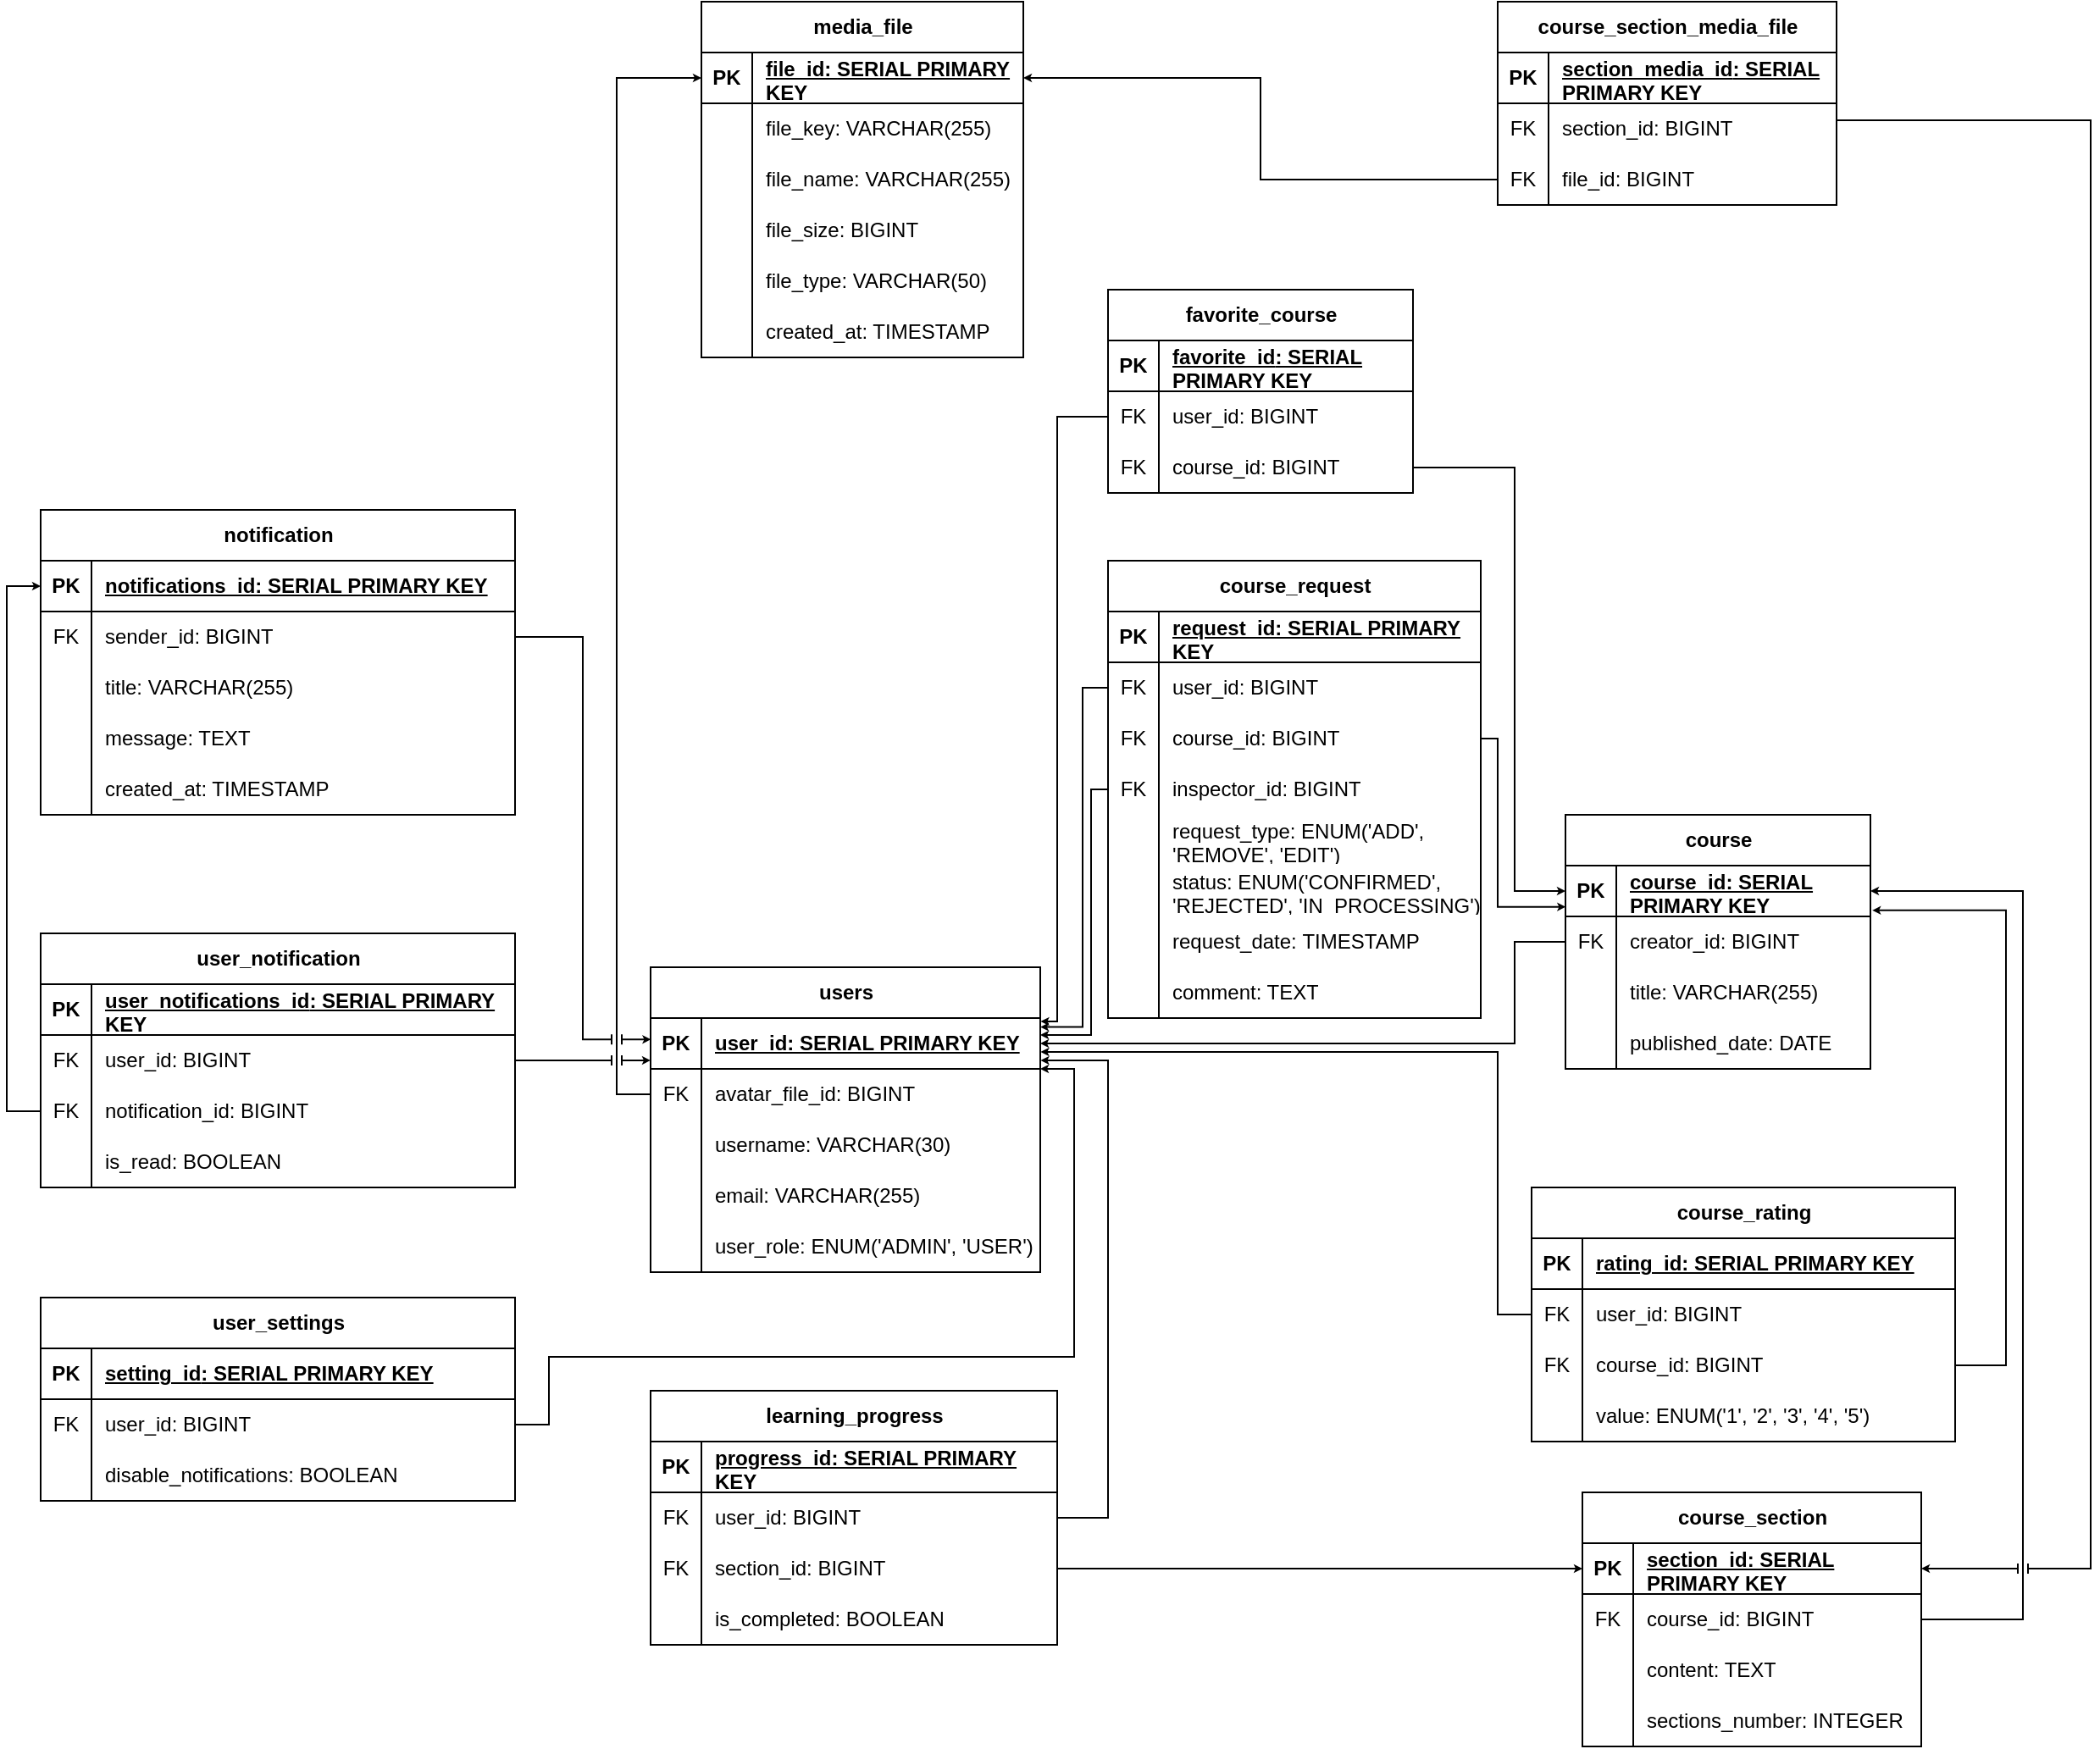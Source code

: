<mxfile version="24.1.0" type="device">
  <diagram name="Страница — 1" id="e10EyXem6zrKL25AmnZW">
    <mxGraphModel dx="2261" dy="2005" grid="1" gridSize="10" guides="1" tooltips="1" connect="1" arrows="1" fold="1" page="1" pageScale="1" pageWidth="827" pageHeight="1169" math="0" shadow="0">
      <root>
        <mxCell id="0" />
        <mxCell id="1" parent="0" />
        <mxCell id="rcy57a3LJjuB4BleYH-w-108" value="users" style="shape=table;startSize=30;container=1;collapsible=1;childLayout=tableLayout;fixedRows=1;rowLines=0;fontStyle=1;align=center;resizeLast=1;html=1;" parent="1" vertex="1">
          <mxGeometry x="20" y="330" width="230" height="180" as="geometry" />
        </mxCell>
        <mxCell id="rcy57a3LJjuB4BleYH-w-109" value="" style="shape=tableRow;horizontal=0;startSize=0;swimlaneHead=0;swimlaneBody=0;fillColor=none;collapsible=0;dropTarget=0;points=[[0,0.5],[1,0.5]];portConstraint=eastwest;top=0;left=0;right=0;bottom=1;" parent="rcy57a3LJjuB4BleYH-w-108" vertex="1">
          <mxGeometry y="30" width="230" height="30" as="geometry" />
        </mxCell>
        <mxCell id="rcy57a3LJjuB4BleYH-w-110" value="PK" style="shape=partialRectangle;connectable=0;fillColor=none;top=0;left=0;bottom=0;right=0;fontStyle=1;overflow=hidden;whiteSpace=wrap;html=1;" parent="rcy57a3LJjuB4BleYH-w-109" vertex="1">
          <mxGeometry width="30" height="30" as="geometry">
            <mxRectangle width="30" height="30" as="alternateBounds" />
          </mxGeometry>
        </mxCell>
        <mxCell id="rcy57a3LJjuB4BleYH-w-111" value="user_id:&amp;nbsp;SERIAL PRIMARY KEY" style="shape=partialRectangle;connectable=0;fillColor=none;top=0;left=0;bottom=0;right=0;align=left;spacingLeft=6;fontStyle=5;overflow=hidden;whiteSpace=wrap;html=1;" parent="rcy57a3LJjuB4BleYH-w-109" vertex="1">
          <mxGeometry x="30" width="200" height="30" as="geometry">
            <mxRectangle width="200" height="30" as="alternateBounds" />
          </mxGeometry>
        </mxCell>
        <mxCell id="aZD4sff3t_LTu9o36qDz-23" style="shape=tableRow;horizontal=0;startSize=0;swimlaneHead=0;swimlaneBody=0;fillColor=none;collapsible=0;dropTarget=0;points=[[0,0.5],[1,0.5]];portConstraint=eastwest;top=0;left=0;right=0;bottom=0;" parent="rcy57a3LJjuB4BleYH-w-108" vertex="1">
          <mxGeometry y="60" width="230" height="30" as="geometry" />
        </mxCell>
        <mxCell id="aZD4sff3t_LTu9o36qDz-24" value="FK" style="shape=partialRectangle;connectable=0;fillColor=none;top=0;left=0;bottom=0;right=0;editable=1;overflow=hidden;whiteSpace=wrap;html=1;" parent="aZD4sff3t_LTu9o36qDz-23" vertex="1">
          <mxGeometry width="30" height="30" as="geometry">
            <mxRectangle width="30" height="30" as="alternateBounds" />
          </mxGeometry>
        </mxCell>
        <mxCell id="aZD4sff3t_LTu9o36qDz-25" value="avatar_file_id: BIGINT" style="shape=partialRectangle;connectable=0;fillColor=none;top=0;left=0;bottom=0;right=0;align=left;spacingLeft=6;overflow=hidden;whiteSpace=wrap;html=1;" parent="aZD4sff3t_LTu9o36qDz-23" vertex="1">
          <mxGeometry x="30" width="200" height="30" as="geometry">
            <mxRectangle width="200" height="30" as="alternateBounds" />
          </mxGeometry>
        </mxCell>
        <mxCell id="rcy57a3LJjuB4BleYH-w-112" value="" style="shape=tableRow;horizontal=0;startSize=0;swimlaneHead=0;swimlaneBody=0;fillColor=none;collapsible=0;dropTarget=0;points=[[0,0.5],[1,0.5]];portConstraint=eastwest;top=0;left=0;right=0;bottom=0;" parent="rcy57a3LJjuB4BleYH-w-108" vertex="1">
          <mxGeometry y="90" width="230" height="30" as="geometry" />
        </mxCell>
        <mxCell id="rcy57a3LJjuB4BleYH-w-113" value="" style="shape=partialRectangle;connectable=0;fillColor=none;top=0;left=0;bottom=0;right=0;editable=1;overflow=hidden;whiteSpace=wrap;html=1;" parent="rcy57a3LJjuB4BleYH-w-112" vertex="1">
          <mxGeometry width="30" height="30" as="geometry">
            <mxRectangle width="30" height="30" as="alternateBounds" />
          </mxGeometry>
        </mxCell>
        <mxCell id="rcy57a3LJjuB4BleYH-w-114" value="username: VARCHAR(30)" style="shape=partialRectangle;connectable=0;fillColor=none;top=0;left=0;bottom=0;right=0;align=left;spacingLeft=6;overflow=hidden;whiteSpace=wrap;html=1;" parent="rcy57a3LJjuB4BleYH-w-112" vertex="1">
          <mxGeometry x="30" width="200" height="30" as="geometry">
            <mxRectangle width="200" height="30" as="alternateBounds" />
          </mxGeometry>
        </mxCell>
        <mxCell id="rcy57a3LJjuB4BleYH-w-115" value="" style="shape=tableRow;horizontal=0;startSize=0;swimlaneHead=0;swimlaneBody=0;fillColor=none;collapsible=0;dropTarget=0;points=[[0,0.5],[1,0.5]];portConstraint=eastwest;top=0;left=0;right=0;bottom=0;" parent="rcy57a3LJjuB4BleYH-w-108" vertex="1">
          <mxGeometry y="120" width="230" height="30" as="geometry" />
        </mxCell>
        <mxCell id="rcy57a3LJjuB4BleYH-w-116" value="" style="shape=partialRectangle;connectable=0;fillColor=none;top=0;left=0;bottom=0;right=0;editable=1;overflow=hidden;whiteSpace=wrap;html=1;" parent="rcy57a3LJjuB4BleYH-w-115" vertex="1">
          <mxGeometry width="30" height="30" as="geometry">
            <mxRectangle width="30" height="30" as="alternateBounds" />
          </mxGeometry>
        </mxCell>
        <mxCell id="rcy57a3LJjuB4BleYH-w-117" value="email: VARCHAR(255)" style="shape=partialRectangle;connectable=0;fillColor=none;top=0;left=0;bottom=0;right=0;align=left;spacingLeft=6;overflow=hidden;whiteSpace=wrap;html=1;" parent="rcy57a3LJjuB4BleYH-w-115" vertex="1">
          <mxGeometry x="30" width="200" height="30" as="geometry">
            <mxRectangle width="200" height="30" as="alternateBounds" />
          </mxGeometry>
        </mxCell>
        <mxCell id="rcy57a3LJjuB4BleYH-w-121" value="" style="shape=tableRow;horizontal=0;startSize=0;swimlaneHead=0;swimlaneBody=0;fillColor=none;collapsible=0;dropTarget=0;points=[[0,0.5],[1,0.5]];portConstraint=eastwest;top=0;left=0;right=0;bottom=0;" parent="rcy57a3LJjuB4BleYH-w-108" vertex="1">
          <mxGeometry y="150" width="230" height="30" as="geometry" />
        </mxCell>
        <mxCell id="rcy57a3LJjuB4BleYH-w-122" value="" style="shape=partialRectangle;connectable=0;fillColor=none;top=0;left=0;bottom=0;right=0;editable=1;overflow=hidden;whiteSpace=wrap;html=1;" parent="rcy57a3LJjuB4BleYH-w-121" vertex="1">
          <mxGeometry width="30" height="30" as="geometry">
            <mxRectangle width="30" height="30" as="alternateBounds" />
          </mxGeometry>
        </mxCell>
        <mxCell id="rcy57a3LJjuB4BleYH-w-123" value="user_role: ENUM(&#39;ADMIN&#39;, &#39;USER&#39;)" style="shape=partialRectangle;connectable=0;fillColor=none;top=0;left=0;bottom=0;right=0;align=left;spacingLeft=6;overflow=hidden;whiteSpace=wrap;html=1;" parent="rcy57a3LJjuB4BleYH-w-121" vertex="1">
          <mxGeometry x="30" width="200" height="30" as="geometry">
            <mxRectangle width="200" height="30" as="alternateBounds" />
          </mxGeometry>
        </mxCell>
        <mxCell id="rcy57a3LJjuB4BleYH-w-126" value="course" style="shape=table;startSize=30;container=1;collapsible=1;childLayout=tableLayout;fixedRows=1;rowLines=0;fontStyle=1;align=center;resizeLast=1;html=1;" parent="1" vertex="1">
          <mxGeometry x="560" y="240" width="180" height="150" as="geometry" />
        </mxCell>
        <mxCell id="rcy57a3LJjuB4BleYH-w-127" value="" style="shape=tableRow;horizontal=0;startSize=0;swimlaneHead=0;swimlaneBody=0;fillColor=none;collapsible=0;dropTarget=0;points=[[0,0.5],[1,0.5]];portConstraint=eastwest;top=0;left=0;right=0;bottom=1;" parent="rcy57a3LJjuB4BleYH-w-126" vertex="1">
          <mxGeometry y="30" width="180" height="30" as="geometry" />
        </mxCell>
        <mxCell id="rcy57a3LJjuB4BleYH-w-128" value="PK" style="shape=partialRectangle;connectable=0;fillColor=none;top=0;left=0;bottom=0;right=0;fontStyle=1;overflow=hidden;whiteSpace=wrap;html=1;" parent="rcy57a3LJjuB4BleYH-w-127" vertex="1">
          <mxGeometry width="30" height="30" as="geometry">
            <mxRectangle width="30" height="30" as="alternateBounds" />
          </mxGeometry>
        </mxCell>
        <mxCell id="rcy57a3LJjuB4BleYH-w-129" value="course_id:&amp;nbsp;SERIAL PRIMARY KEY" style="shape=partialRectangle;connectable=0;fillColor=none;top=0;left=0;bottom=0;right=0;align=left;spacingLeft=6;fontStyle=5;overflow=hidden;whiteSpace=wrap;html=1;" parent="rcy57a3LJjuB4BleYH-w-127" vertex="1">
          <mxGeometry x="30" width="150" height="30" as="geometry">
            <mxRectangle width="150" height="30" as="alternateBounds" />
          </mxGeometry>
        </mxCell>
        <mxCell id="aZD4sff3t_LTu9o36qDz-57" style="shape=tableRow;horizontal=0;startSize=0;swimlaneHead=0;swimlaneBody=0;fillColor=none;collapsible=0;dropTarget=0;points=[[0,0.5],[1,0.5]];portConstraint=eastwest;top=0;left=0;right=0;bottom=0;" parent="rcy57a3LJjuB4BleYH-w-126" vertex="1">
          <mxGeometry y="60" width="180" height="30" as="geometry" />
        </mxCell>
        <mxCell id="aZD4sff3t_LTu9o36qDz-58" value="FK" style="shape=partialRectangle;connectable=0;fillColor=none;top=0;left=0;bottom=0;right=0;editable=1;overflow=hidden;whiteSpace=wrap;html=1;" parent="aZD4sff3t_LTu9o36qDz-57" vertex="1">
          <mxGeometry width="30" height="30" as="geometry">
            <mxRectangle width="30" height="30" as="alternateBounds" />
          </mxGeometry>
        </mxCell>
        <mxCell id="aZD4sff3t_LTu9o36qDz-59" value="creator_id: BIGINT" style="shape=partialRectangle;connectable=0;fillColor=none;top=0;left=0;bottom=0;right=0;align=left;spacingLeft=6;overflow=hidden;whiteSpace=wrap;html=1;" parent="aZD4sff3t_LTu9o36qDz-57" vertex="1">
          <mxGeometry x="30" width="150" height="30" as="geometry">
            <mxRectangle width="150" height="30" as="alternateBounds" />
          </mxGeometry>
        </mxCell>
        <mxCell id="rcy57a3LJjuB4BleYH-w-130" value="" style="shape=tableRow;horizontal=0;startSize=0;swimlaneHead=0;swimlaneBody=0;fillColor=none;collapsible=0;dropTarget=0;points=[[0,0.5],[1,0.5]];portConstraint=eastwest;top=0;left=0;right=0;bottom=0;" parent="rcy57a3LJjuB4BleYH-w-126" vertex="1">
          <mxGeometry y="90" width="180" height="30" as="geometry" />
        </mxCell>
        <mxCell id="rcy57a3LJjuB4BleYH-w-131" value="" style="shape=partialRectangle;connectable=0;fillColor=none;top=0;left=0;bottom=0;right=0;editable=1;overflow=hidden;whiteSpace=wrap;html=1;" parent="rcy57a3LJjuB4BleYH-w-130" vertex="1">
          <mxGeometry width="30" height="30" as="geometry">
            <mxRectangle width="30" height="30" as="alternateBounds" />
          </mxGeometry>
        </mxCell>
        <mxCell id="rcy57a3LJjuB4BleYH-w-132" value="title: VARCHAR(255)" style="shape=partialRectangle;connectable=0;fillColor=none;top=0;left=0;bottom=0;right=0;align=left;spacingLeft=6;overflow=hidden;whiteSpace=wrap;html=1;" parent="rcy57a3LJjuB4BleYH-w-130" vertex="1">
          <mxGeometry x="30" width="150" height="30" as="geometry">
            <mxRectangle width="150" height="30" as="alternateBounds" />
          </mxGeometry>
        </mxCell>
        <mxCell id="rcy57a3LJjuB4BleYH-w-136" value="" style="shape=tableRow;horizontal=0;startSize=0;swimlaneHead=0;swimlaneBody=0;fillColor=none;collapsible=0;dropTarget=0;points=[[0,0.5],[1,0.5]];portConstraint=eastwest;top=0;left=0;right=0;bottom=0;" parent="rcy57a3LJjuB4BleYH-w-126" vertex="1">
          <mxGeometry y="120" width="180" height="30" as="geometry" />
        </mxCell>
        <mxCell id="rcy57a3LJjuB4BleYH-w-137" value="" style="shape=partialRectangle;connectable=0;fillColor=none;top=0;left=0;bottom=0;right=0;editable=1;overflow=hidden;whiteSpace=wrap;html=1;" parent="rcy57a3LJjuB4BleYH-w-136" vertex="1">
          <mxGeometry width="30" height="30" as="geometry">
            <mxRectangle width="30" height="30" as="alternateBounds" />
          </mxGeometry>
        </mxCell>
        <mxCell id="rcy57a3LJjuB4BleYH-w-138" value="published_date: DATE" style="shape=partialRectangle;connectable=0;fillColor=none;top=0;left=0;bottom=0;right=0;align=left;spacingLeft=6;overflow=hidden;whiteSpace=wrap;html=1;" parent="rcy57a3LJjuB4BleYH-w-136" vertex="1">
          <mxGeometry x="30" width="150" height="30" as="geometry">
            <mxRectangle width="150" height="30" as="alternateBounds" />
          </mxGeometry>
        </mxCell>
        <mxCell id="rcy57a3LJjuB4BleYH-w-139" value="course_section" style="shape=table;startSize=30;container=1;collapsible=1;childLayout=tableLayout;fixedRows=1;rowLines=0;fontStyle=1;align=center;resizeLast=1;html=1;" parent="1" vertex="1">
          <mxGeometry x="570" y="640" width="200" height="150" as="geometry" />
        </mxCell>
        <mxCell id="rcy57a3LJjuB4BleYH-w-140" value="" style="shape=tableRow;horizontal=0;startSize=0;swimlaneHead=0;swimlaneBody=0;fillColor=none;collapsible=0;dropTarget=0;points=[[0,0.5],[1,0.5]];portConstraint=eastwest;top=0;left=0;right=0;bottom=1;" parent="rcy57a3LJjuB4BleYH-w-139" vertex="1">
          <mxGeometry y="30" width="200" height="30" as="geometry" />
        </mxCell>
        <mxCell id="rcy57a3LJjuB4BleYH-w-141" value="PK" style="shape=partialRectangle;connectable=0;fillColor=none;top=0;left=0;bottom=0;right=0;fontStyle=1;overflow=hidden;whiteSpace=wrap;html=1;" parent="rcy57a3LJjuB4BleYH-w-140" vertex="1">
          <mxGeometry width="30" height="30" as="geometry">
            <mxRectangle width="30" height="30" as="alternateBounds" />
          </mxGeometry>
        </mxCell>
        <mxCell id="rcy57a3LJjuB4BleYH-w-142" value="section_id:&amp;nbsp;SERIAL PRIMARY KEY" style="shape=partialRectangle;connectable=0;fillColor=none;top=0;left=0;bottom=0;right=0;align=left;spacingLeft=6;fontStyle=5;overflow=hidden;whiteSpace=wrap;html=1;" parent="rcy57a3LJjuB4BleYH-w-140" vertex="1">
          <mxGeometry x="30" width="170" height="30" as="geometry">
            <mxRectangle width="170" height="30" as="alternateBounds" />
          </mxGeometry>
        </mxCell>
        <mxCell id="rcy57a3LJjuB4BleYH-w-146" value="" style="shape=tableRow;horizontal=0;startSize=0;swimlaneHead=0;swimlaneBody=0;fillColor=none;collapsible=0;dropTarget=0;points=[[0,0.5],[1,0.5]];portConstraint=eastwest;top=0;left=0;right=0;bottom=0;" parent="rcy57a3LJjuB4BleYH-w-139" vertex="1">
          <mxGeometry y="60" width="200" height="30" as="geometry" />
        </mxCell>
        <mxCell id="rcy57a3LJjuB4BleYH-w-147" value="FK" style="shape=partialRectangle;connectable=0;fillColor=none;top=0;left=0;bottom=0;right=0;editable=1;overflow=hidden;whiteSpace=wrap;html=1;" parent="rcy57a3LJjuB4BleYH-w-146" vertex="1">
          <mxGeometry width="30" height="30" as="geometry">
            <mxRectangle width="30" height="30" as="alternateBounds" />
          </mxGeometry>
        </mxCell>
        <mxCell id="rcy57a3LJjuB4BleYH-w-148" value="course_id: BIGINT" style="shape=partialRectangle;connectable=0;fillColor=none;top=0;left=0;bottom=0;right=0;align=left;spacingLeft=6;overflow=hidden;whiteSpace=wrap;html=1;" parent="rcy57a3LJjuB4BleYH-w-146" vertex="1">
          <mxGeometry x="30" width="170" height="30" as="geometry">
            <mxRectangle width="170" height="30" as="alternateBounds" />
          </mxGeometry>
        </mxCell>
        <mxCell id="aZD4sff3t_LTu9o36qDz-4" style="shape=tableRow;horizontal=0;startSize=0;swimlaneHead=0;swimlaneBody=0;fillColor=none;collapsible=0;dropTarget=0;points=[[0,0.5],[1,0.5]];portConstraint=eastwest;top=0;left=0;right=0;bottom=0;" parent="rcy57a3LJjuB4BleYH-w-139" vertex="1">
          <mxGeometry y="90" width="200" height="30" as="geometry" />
        </mxCell>
        <mxCell id="aZD4sff3t_LTu9o36qDz-5" style="shape=partialRectangle;connectable=0;fillColor=none;top=0;left=0;bottom=0;right=0;editable=1;overflow=hidden;whiteSpace=wrap;html=1;" parent="aZD4sff3t_LTu9o36qDz-4" vertex="1">
          <mxGeometry width="30" height="30" as="geometry">
            <mxRectangle width="30" height="30" as="alternateBounds" />
          </mxGeometry>
        </mxCell>
        <mxCell id="aZD4sff3t_LTu9o36qDz-6" value="content: TEXT" style="shape=partialRectangle;connectable=0;fillColor=none;top=0;left=0;bottom=0;right=0;align=left;spacingLeft=6;overflow=hidden;whiteSpace=wrap;html=1;" parent="aZD4sff3t_LTu9o36qDz-4" vertex="1">
          <mxGeometry x="30" width="170" height="30" as="geometry">
            <mxRectangle width="170" height="30" as="alternateBounds" />
          </mxGeometry>
        </mxCell>
        <mxCell id="aZD4sff3t_LTu9o36qDz-1" style="shape=tableRow;horizontal=0;startSize=0;swimlaneHead=0;swimlaneBody=0;fillColor=none;collapsible=0;dropTarget=0;points=[[0,0.5],[1,0.5]];portConstraint=eastwest;top=0;left=0;right=0;bottom=0;" parent="rcy57a3LJjuB4BleYH-w-139" vertex="1">
          <mxGeometry y="120" width="200" height="30" as="geometry" />
        </mxCell>
        <mxCell id="aZD4sff3t_LTu9o36qDz-2" style="shape=partialRectangle;connectable=0;fillColor=none;top=0;left=0;bottom=0;right=0;editable=1;overflow=hidden;whiteSpace=wrap;html=1;" parent="aZD4sff3t_LTu9o36qDz-1" vertex="1">
          <mxGeometry width="30" height="30" as="geometry">
            <mxRectangle width="30" height="30" as="alternateBounds" />
          </mxGeometry>
        </mxCell>
        <mxCell id="aZD4sff3t_LTu9o36qDz-3" value="sections_number: INTEGER" style="shape=partialRectangle;connectable=0;fillColor=none;top=0;left=0;bottom=0;right=0;align=left;spacingLeft=6;overflow=hidden;whiteSpace=wrap;html=1;" parent="aZD4sff3t_LTu9o36qDz-1" vertex="1">
          <mxGeometry x="30" width="170" height="30" as="geometry">
            <mxRectangle width="170" height="30" as="alternateBounds" />
          </mxGeometry>
        </mxCell>
        <mxCell id="rcy57a3LJjuB4BleYH-w-159" value="course_rating" style="shape=table;startSize=30;container=1;collapsible=1;childLayout=tableLayout;fixedRows=1;rowLines=0;fontStyle=1;align=center;resizeLast=1;html=1;" parent="1" vertex="1">
          <mxGeometry x="540" y="460" width="250" height="150" as="geometry" />
        </mxCell>
        <mxCell id="rcy57a3LJjuB4BleYH-w-160" value="" style="shape=tableRow;horizontal=0;startSize=0;swimlaneHead=0;swimlaneBody=0;fillColor=none;collapsible=0;dropTarget=0;points=[[0,0.5],[1,0.5]];portConstraint=eastwest;top=0;left=0;right=0;bottom=1;" parent="rcy57a3LJjuB4BleYH-w-159" vertex="1">
          <mxGeometry y="30" width="250" height="30" as="geometry" />
        </mxCell>
        <mxCell id="rcy57a3LJjuB4BleYH-w-161" value="PK" style="shape=partialRectangle;connectable=0;fillColor=none;top=0;left=0;bottom=0;right=0;fontStyle=1;overflow=hidden;whiteSpace=wrap;html=1;" parent="rcy57a3LJjuB4BleYH-w-160" vertex="1">
          <mxGeometry width="30" height="30" as="geometry">
            <mxRectangle width="30" height="30" as="alternateBounds" />
          </mxGeometry>
        </mxCell>
        <mxCell id="rcy57a3LJjuB4BleYH-w-162" value="rating_id:&amp;nbsp;SERIAL PRIMARY KEY" style="shape=partialRectangle;connectable=0;fillColor=none;top=0;left=0;bottom=0;right=0;align=left;spacingLeft=6;fontStyle=5;overflow=hidden;whiteSpace=wrap;html=1;" parent="rcy57a3LJjuB4BleYH-w-160" vertex="1">
          <mxGeometry x="30" width="220" height="30" as="geometry">
            <mxRectangle width="220" height="30" as="alternateBounds" />
          </mxGeometry>
        </mxCell>
        <mxCell id="rcy57a3LJjuB4BleYH-w-163" value="" style="shape=tableRow;horizontal=0;startSize=0;swimlaneHead=0;swimlaneBody=0;fillColor=none;collapsible=0;dropTarget=0;points=[[0,0.5],[1,0.5]];portConstraint=eastwest;top=0;left=0;right=0;bottom=0;" parent="rcy57a3LJjuB4BleYH-w-159" vertex="1">
          <mxGeometry y="60" width="250" height="30" as="geometry" />
        </mxCell>
        <mxCell id="rcy57a3LJjuB4BleYH-w-164" value="FK" style="shape=partialRectangle;connectable=0;fillColor=none;top=0;left=0;bottom=0;right=0;editable=1;overflow=hidden;whiteSpace=wrap;html=1;" parent="rcy57a3LJjuB4BleYH-w-163" vertex="1">
          <mxGeometry width="30" height="30" as="geometry">
            <mxRectangle width="30" height="30" as="alternateBounds" />
          </mxGeometry>
        </mxCell>
        <mxCell id="rcy57a3LJjuB4BleYH-w-165" value="user_id: BIGINT" style="shape=partialRectangle;connectable=0;fillColor=none;top=0;left=0;bottom=0;right=0;align=left;spacingLeft=6;overflow=hidden;whiteSpace=wrap;html=1;" parent="rcy57a3LJjuB4BleYH-w-163" vertex="1">
          <mxGeometry x="30" width="220" height="30" as="geometry">
            <mxRectangle width="220" height="30" as="alternateBounds" />
          </mxGeometry>
        </mxCell>
        <mxCell id="rcy57a3LJjuB4BleYH-w-166" value="" style="shape=tableRow;horizontal=0;startSize=0;swimlaneHead=0;swimlaneBody=0;fillColor=none;collapsible=0;dropTarget=0;points=[[0,0.5],[1,0.5]];portConstraint=eastwest;top=0;left=0;right=0;bottom=0;" parent="rcy57a3LJjuB4BleYH-w-159" vertex="1">
          <mxGeometry y="90" width="250" height="30" as="geometry" />
        </mxCell>
        <mxCell id="rcy57a3LJjuB4BleYH-w-167" value="FK" style="shape=partialRectangle;connectable=0;fillColor=none;top=0;left=0;bottom=0;right=0;editable=1;overflow=hidden;whiteSpace=wrap;html=1;" parent="rcy57a3LJjuB4BleYH-w-166" vertex="1">
          <mxGeometry width="30" height="30" as="geometry">
            <mxRectangle width="30" height="30" as="alternateBounds" />
          </mxGeometry>
        </mxCell>
        <mxCell id="rcy57a3LJjuB4BleYH-w-168" value="course_id: BIGINT" style="shape=partialRectangle;connectable=0;fillColor=none;top=0;left=0;bottom=0;right=0;align=left;spacingLeft=6;overflow=hidden;whiteSpace=wrap;html=1;" parent="rcy57a3LJjuB4BleYH-w-166" vertex="1">
          <mxGeometry x="30" width="220" height="30" as="geometry">
            <mxRectangle width="220" height="30" as="alternateBounds" />
          </mxGeometry>
        </mxCell>
        <mxCell id="rcy57a3LJjuB4BleYH-w-169" value="" style="shape=tableRow;horizontal=0;startSize=0;swimlaneHead=0;swimlaneBody=0;fillColor=none;collapsible=0;dropTarget=0;points=[[0,0.5],[1,0.5]];portConstraint=eastwest;top=0;left=0;right=0;bottom=0;" parent="rcy57a3LJjuB4BleYH-w-159" vertex="1">
          <mxGeometry y="120" width="250" height="30" as="geometry" />
        </mxCell>
        <mxCell id="rcy57a3LJjuB4BleYH-w-170" value="" style="shape=partialRectangle;connectable=0;fillColor=none;top=0;left=0;bottom=0;right=0;editable=1;overflow=hidden;whiteSpace=wrap;html=1;" parent="rcy57a3LJjuB4BleYH-w-169" vertex="1">
          <mxGeometry width="30" height="30" as="geometry">
            <mxRectangle width="30" height="30" as="alternateBounds" />
          </mxGeometry>
        </mxCell>
        <mxCell id="rcy57a3LJjuB4BleYH-w-171" value="value:&amp;nbsp;ENUM(&#39;1&#39;, &#39;2&#39;, &#39;3&#39;, &#39;4&#39;, &#39;5&#39;)" style="shape=partialRectangle;connectable=0;fillColor=none;top=0;left=0;bottom=0;right=0;align=left;spacingLeft=6;overflow=hidden;whiteSpace=wrap;html=1;" parent="rcy57a3LJjuB4BleYH-w-169" vertex="1">
          <mxGeometry x="30" width="220" height="30" as="geometry">
            <mxRectangle width="220" height="30" as="alternateBounds" />
          </mxGeometry>
        </mxCell>
        <mxCell id="rcy57a3LJjuB4BleYH-w-172" value="favorite_course" style="shape=table;startSize=30;container=1;collapsible=1;childLayout=tableLayout;fixedRows=1;rowLines=0;fontStyle=1;align=center;resizeLast=1;html=1;" parent="1" vertex="1">
          <mxGeometry x="290" y="-70" width="180" height="120" as="geometry" />
        </mxCell>
        <mxCell id="rcy57a3LJjuB4BleYH-w-173" value="" style="shape=tableRow;horizontal=0;startSize=0;swimlaneHead=0;swimlaneBody=0;fillColor=none;collapsible=0;dropTarget=0;points=[[0,0.5],[1,0.5]];portConstraint=eastwest;top=0;left=0;right=0;bottom=1;" parent="rcy57a3LJjuB4BleYH-w-172" vertex="1">
          <mxGeometry y="30" width="180" height="30" as="geometry" />
        </mxCell>
        <mxCell id="rcy57a3LJjuB4BleYH-w-174" value="PK" style="shape=partialRectangle;connectable=0;fillColor=none;top=0;left=0;bottom=0;right=0;fontStyle=1;overflow=hidden;whiteSpace=wrap;html=1;" parent="rcy57a3LJjuB4BleYH-w-173" vertex="1">
          <mxGeometry width="30" height="30" as="geometry">
            <mxRectangle width="30" height="30" as="alternateBounds" />
          </mxGeometry>
        </mxCell>
        <mxCell id="rcy57a3LJjuB4BleYH-w-175" value="&lt;div style=&quot;&quot;&gt;favorite_id&lt;span style=&quot;background-color: initial;&quot;&gt;:&amp;nbsp;SERIAL PRIMARY KEY&lt;/span&gt;&lt;br&gt;&lt;/div&gt;" style="shape=partialRectangle;connectable=0;fillColor=none;top=0;left=0;bottom=0;right=0;align=left;spacingLeft=6;fontStyle=5;overflow=hidden;whiteSpace=wrap;html=1;" parent="rcy57a3LJjuB4BleYH-w-173" vertex="1">
          <mxGeometry x="30" width="150" height="30" as="geometry">
            <mxRectangle width="150" height="30" as="alternateBounds" />
          </mxGeometry>
        </mxCell>
        <mxCell id="rcy57a3LJjuB4BleYH-w-176" value="" style="shape=tableRow;horizontal=0;startSize=0;swimlaneHead=0;swimlaneBody=0;fillColor=none;collapsible=0;dropTarget=0;points=[[0,0.5],[1,0.5]];portConstraint=eastwest;top=0;left=0;right=0;bottom=0;" parent="rcy57a3LJjuB4BleYH-w-172" vertex="1">
          <mxGeometry y="60" width="180" height="30" as="geometry" />
        </mxCell>
        <mxCell id="rcy57a3LJjuB4BleYH-w-177" value="FK" style="shape=partialRectangle;connectable=0;fillColor=none;top=0;left=0;bottom=0;right=0;editable=1;overflow=hidden;whiteSpace=wrap;html=1;" parent="rcy57a3LJjuB4BleYH-w-176" vertex="1">
          <mxGeometry width="30" height="30" as="geometry">
            <mxRectangle width="30" height="30" as="alternateBounds" />
          </mxGeometry>
        </mxCell>
        <mxCell id="rcy57a3LJjuB4BleYH-w-178" value="user_id: BIGINT" style="shape=partialRectangle;connectable=0;fillColor=none;top=0;left=0;bottom=0;right=0;align=left;spacingLeft=6;overflow=hidden;whiteSpace=wrap;html=1;" parent="rcy57a3LJjuB4BleYH-w-176" vertex="1">
          <mxGeometry x="30" width="150" height="30" as="geometry">
            <mxRectangle width="150" height="30" as="alternateBounds" />
          </mxGeometry>
        </mxCell>
        <mxCell id="rcy57a3LJjuB4BleYH-w-179" value="" style="shape=tableRow;horizontal=0;startSize=0;swimlaneHead=0;swimlaneBody=0;fillColor=none;collapsible=0;dropTarget=0;points=[[0,0.5],[1,0.5]];portConstraint=eastwest;top=0;left=0;right=0;bottom=0;" parent="rcy57a3LJjuB4BleYH-w-172" vertex="1">
          <mxGeometry y="90" width="180" height="30" as="geometry" />
        </mxCell>
        <mxCell id="rcy57a3LJjuB4BleYH-w-180" value="FK" style="shape=partialRectangle;connectable=0;fillColor=none;top=0;left=0;bottom=0;right=0;editable=1;overflow=hidden;whiteSpace=wrap;html=1;" parent="rcy57a3LJjuB4BleYH-w-179" vertex="1">
          <mxGeometry width="30" height="30" as="geometry">
            <mxRectangle width="30" height="30" as="alternateBounds" />
          </mxGeometry>
        </mxCell>
        <mxCell id="rcy57a3LJjuB4BleYH-w-181" value="course_id: BIGINT" style="shape=partialRectangle;connectable=0;fillColor=none;top=0;left=0;bottom=0;right=0;align=left;spacingLeft=6;overflow=hidden;whiteSpace=wrap;html=1;" parent="rcy57a3LJjuB4BleYH-w-179" vertex="1">
          <mxGeometry x="30" width="150" height="30" as="geometry">
            <mxRectangle width="150" height="30" as="alternateBounds" />
          </mxGeometry>
        </mxCell>
        <mxCell id="rcy57a3LJjuB4BleYH-w-182" value="learning_progress" style="shape=table;startSize=30;container=1;collapsible=1;childLayout=tableLayout;fixedRows=1;rowLines=0;fontStyle=1;align=center;resizeLast=1;html=1;" parent="1" vertex="1">
          <mxGeometry x="20" y="580" width="240" height="150" as="geometry" />
        </mxCell>
        <mxCell id="rcy57a3LJjuB4BleYH-w-183" value="" style="shape=tableRow;horizontal=0;startSize=0;swimlaneHead=0;swimlaneBody=0;fillColor=none;collapsible=0;dropTarget=0;points=[[0,0.5],[1,0.5]];portConstraint=eastwest;top=0;left=0;right=0;bottom=1;" parent="rcy57a3LJjuB4BleYH-w-182" vertex="1">
          <mxGeometry y="30" width="240" height="30" as="geometry" />
        </mxCell>
        <mxCell id="rcy57a3LJjuB4BleYH-w-184" value="PK" style="shape=partialRectangle;connectable=0;fillColor=none;top=0;left=0;bottom=0;right=0;fontStyle=1;overflow=hidden;whiteSpace=wrap;html=1;" parent="rcy57a3LJjuB4BleYH-w-183" vertex="1">
          <mxGeometry width="30" height="30" as="geometry">
            <mxRectangle width="30" height="30" as="alternateBounds" />
          </mxGeometry>
        </mxCell>
        <mxCell id="rcy57a3LJjuB4BleYH-w-185" value="progress_id:&amp;nbsp;SERIAL PRIMARY KEY" style="shape=partialRectangle;connectable=0;fillColor=none;top=0;left=0;bottom=0;right=0;align=left;spacingLeft=6;fontStyle=5;overflow=hidden;whiteSpace=wrap;html=1;" parent="rcy57a3LJjuB4BleYH-w-183" vertex="1">
          <mxGeometry x="30" width="210" height="30" as="geometry">
            <mxRectangle width="210" height="30" as="alternateBounds" />
          </mxGeometry>
        </mxCell>
        <mxCell id="rcy57a3LJjuB4BleYH-w-186" value="" style="shape=tableRow;horizontal=0;startSize=0;swimlaneHead=0;swimlaneBody=0;fillColor=none;collapsible=0;dropTarget=0;points=[[0,0.5],[1,0.5]];portConstraint=eastwest;top=0;left=0;right=0;bottom=0;" parent="rcy57a3LJjuB4BleYH-w-182" vertex="1">
          <mxGeometry y="60" width="240" height="30" as="geometry" />
        </mxCell>
        <mxCell id="rcy57a3LJjuB4BleYH-w-187" value="FK" style="shape=partialRectangle;connectable=0;fillColor=none;top=0;left=0;bottom=0;right=0;editable=1;overflow=hidden;whiteSpace=wrap;html=1;" parent="rcy57a3LJjuB4BleYH-w-186" vertex="1">
          <mxGeometry width="30" height="30" as="geometry">
            <mxRectangle width="30" height="30" as="alternateBounds" />
          </mxGeometry>
        </mxCell>
        <mxCell id="rcy57a3LJjuB4BleYH-w-188" value="user_id:&amp;nbsp;BIGINT" style="shape=partialRectangle;connectable=0;fillColor=none;top=0;left=0;bottom=0;right=0;align=left;spacingLeft=6;overflow=hidden;whiteSpace=wrap;html=1;" parent="rcy57a3LJjuB4BleYH-w-186" vertex="1">
          <mxGeometry x="30" width="210" height="30" as="geometry">
            <mxRectangle width="210" height="30" as="alternateBounds" />
          </mxGeometry>
        </mxCell>
        <mxCell id="rcy57a3LJjuB4BleYH-w-189" value="" style="shape=tableRow;horizontal=0;startSize=0;swimlaneHead=0;swimlaneBody=0;fillColor=none;collapsible=0;dropTarget=0;points=[[0,0.5],[1,0.5]];portConstraint=eastwest;top=0;left=0;right=0;bottom=0;" parent="rcy57a3LJjuB4BleYH-w-182" vertex="1">
          <mxGeometry y="90" width="240" height="30" as="geometry" />
        </mxCell>
        <mxCell id="rcy57a3LJjuB4BleYH-w-190" value="FK" style="shape=partialRectangle;connectable=0;fillColor=none;top=0;left=0;bottom=0;right=0;editable=1;overflow=hidden;whiteSpace=wrap;html=1;" parent="rcy57a3LJjuB4BleYH-w-189" vertex="1">
          <mxGeometry width="30" height="30" as="geometry">
            <mxRectangle width="30" height="30" as="alternateBounds" />
          </mxGeometry>
        </mxCell>
        <mxCell id="rcy57a3LJjuB4BleYH-w-191" value="section_id:&amp;nbsp;BIGINT" style="shape=partialRectangle;connectable=0;fillColor=none;top=0;left=0;bottom=0;right=0;align=left;spacingLeft=6;overflow=hidden;whiteSpace=wrap;html=1;" parent="rcy57a3LJjuB4BleYH-w-189" vertex="1">
          <mxGeometry x="30" width="210" height="30" as="geometry">
            <mxRectangle width="210" height="30" as="alternateBounds" />
          </mxGeometry>
        </mxCell>
        <mxCell id="rcy57a3LJjuB4BleYH-w-192" value="" style="shape=tableRow;horizontal=0;startSize=0;swimlaneHead=0;swimlaneBody=0;fillColor=none;collapsible=0;dropTarget=0;points=[[0,0.5],[1,0.5]];portConstraint=eastwest;top=0;left=0;right=0;bottom=0;" parent="rcy57a3LJjuB4BleYH-w-182" vertex="1">
          <mxGeometry y="120" width="240" height="30" as="geometry" />
        </mxCell>
        <mxCell id="rcy57a3LJjuB4BleYH-w-193" value="" style="shape=partialRectangle;connectable=0;fillColor=none;top=0;left=0;bottom=0;right=0;editable=1;overflow=hidden;whiteSpace=wrap;html=1;" parent="rcy57a3LJjuB4BleYH-w-192" vertex="1">
          <mxGeometry width="30" height="30" as="geometry">
            <mxRectangle width="30" height="30" as="alternateBounds" />
          </mxGeometry>
        </mxCell>
        <mxCell id="rcy57a3LJjuB4BleYH-w-194" value="is_completed: BOOLEAN" style="shape=partialRectangle;connectable=0;fillColor=none;top=0;left=0;bottom=0;right=0;align=left;spacingLeft=6;overflow=hidden;whiteSpace=wrap;html=1;" parent="rcy57a3LJjuB4BleYH-w-192" vertex="1">
          <mxGeometry x="30" width="210" height="30" as="geometry">
            <mxRectangle width="210" height="30" as="alternateBounds" />
          </mxGeometry>
        </mxCell>
        <mxCell id="rcy57a3LJjuB4BleYH-w-196" value="course_request" style="shape=table;startSize=30;container=1;collapsible=1;childLayout=tableLayout;fixedRows=1;rowLines=0;fontStyle=1;align=center;resizeLast=1;html=1;" parent="1" vertex="1">
          <mxGeometry x="290" y="90" width="220" height="270" as="geometry" />
        </mxCell>
        <mxCell id="rcy57a3LJjuB4BleYH-w-197" value="" style="shape=tableRow;horizontal=0;startSize=0;swimlaneHead=0;swimlaneBody=0;fillColor=none;collapsible=0;dropTarget=0;points=[[0,0.5],[1,0.5]];portConstraint=eastwest;top=0;left=0;right=0;bottom=1;" parent="rcy57a3LJjuB4BleYH-w-196" vertex="1">
          <mxGeometry y="30" width="220" height="30" as="geometry" />
        </mxCell>
        <mxCell id="rcy57a3LJjuB4BleYH-w-198" value="PK" style="shape=partialRectangle;connectable=0;fillColor=none;top=0;left=0;bottom=0;right=0;fontStyle=1;overflow=hidden;whiteSpace=wrap;html=1;" parent="rcy57a3LJjuB4BleYH-w-197" vertex="1">
          <mxGeometry width="30" height="30" as="geometry">
            <mxRectangle width="30" height="30" as="alternateBounds" />
          </mxGeometry>
        </mxCell>
        <mxCell id="rcy57a3LJjuB4BleYH-w-199" value="request_id:&amp;nbsp;SERIAL PRIMARY KEY" style="shape=partialRectangle;connectable=0;fillColor=none;top=0;left=0;bottom=0;right=0;align=left;spacingLeft=6;fontStyle=5;overflow=hidden;whiteSpace=wrap;html=1;" parent="rcy57a3LJjuB4BleYH-w-197" vertex="1">
          <mxGeometry x="30" width="190" height="30" as="geometry">
            <mxRectangle width="190" height="30" as="alternateBounds" />
          </mxGeometry>
        </mxCell>
        <mxCell id="rcy57a3LJjuB4BleYH-w-200" value="" style="shape=tableRow;horizontal=0;startSize=0;swimlaneHead=0;swimlaneBody=0;fillColor=none;collapsible=0;dropTarget=0;points=[[0,0.5],[1,0.5]];portConstraint=eastwest;top=0;left=0;right=0;bottom=0;" parent="rcy57a3LJjuB4BleYH-w-196" vertex="1">
          <mxGeometry y="60" width="220" height="30" as="geometry" />
        </mxCell>
        <mxCell id="rcy57a3LJjuB4BleYH-w-201" value="FK" style="shape=partialRectangle;connectable=0;fillColor=none;top=0;left=0;bottom=0;right=0;editable=1;overflow=hidden;whiteSpace=wrap;html=1;" parent="rcy57a3LJjuB4BleYH-w-200" vertex="1">
          <mxGeometry width="30" height="30" as="geometry">
            <mxRectangle width="30" height="30" as="alternateBounds" />
          </mxGeometry>
        </mxCell>
        <mxCell id="rcy57a3LJjuB4BleYH-w-202" value="user_id: BIGINT" style="shape=partialRectangle;connectable=0;fillColor=none;top=0;left=0;bottom=0;right=0;align=left;spacingLeft=6;overflow=hidden;whiteSpace=wrap;html=1;" parent="rcy57a3LJjuB4BleYH-w-200" vertex="1">
          <mxGeometry x="30" width="190" height="30" as="geometry">
            <mxRectangle width="190" height="30" as="alternateBounds" />
          </mxGeometry>
        </mxCell>
        <mxCell id="rcy57a3LJjuB4BleYH-w-203" value="" style="shape=tableRow;horizontal=0;startSize=0;swimlaneHead=0;swimlaneBody=0;fillColor=none;collapsible=0;dropTarget=0;points=[[0,0.5],[1,0.5]];portConstraint=eastwest;top=0;left=0;right=0;bottom=0;" parent="rcy57a3LJjuB4BleYH-w-196" vertex="1">
          <mxGeometry y="90" width="220" height="30" as="geometry" />
        </mxCell>
        <mxCell id="rcy57a3LJjuB4BleYH-w-204" value="FK" style="shape=partialRectangle;connectable=0;fillColor=none;top=0;left=0;bottom=0;right=0;editable=1;overflow=hidden;whiteSpace=wrap;html=1;" parent="rcy57a3LJjuB4BleYH-w-203" vertex="1">
          <mxGeometry width="30" height="30" as="geometry">
            <mxRectangle width="30" height="30" as="alternateBounds" />
          </mxGeometry>
        </mxCell>
        <mxCell id="rcy57a3LJjuB4BleYH-w-205" value="course_id: BIGINT" style="shape=partialRectangle;connectable=0;fillColor=none;top=0;left=0;bottom=0;right=0;align=left;spacingLeft=6;overflow=hidden;whiteSpace=wrap;html=1;" parent="rcy57a3LJjuB4BleYH-w-203" vertex="1">
          <mxGeometry x="30" width="190" height="30" as="geometry">
            <mxRectangle width="190" height="30" as="alternateBounds" />
          </mxGeometry>
        </mxCell>
        <mxCell id="0E2hwM1O2Wdui4qGTUYl-1" style="shape=tableRow;horizontal=0;startSize=0;swimlaneHead=0;swimlaneBody=0;fillColor=none;collapsible=0;dropTarget=0;points=[[0,0.5],[1,0.5]];portConstraint=eastwest;top=0;left=0;right=0;bottom=0;" parent="rcy57a3LJjuB4BleYH-w-196" vertex="1">
          <mxGeometry y="120" width="220" height="30" as="geometry" />
        </mxCell>
        <mxCell id="0E2hwM1O2Wdui4qGTUYl-2" value="FK" style="shape=partialRectangle;connectable=0;fillColor=none;top=0;left=0;bottom=0;right=0;editable=1;overflow=hidden;whiteSpace=wrap;html=1;" parent="0E2hwM1O2Wdui4qGTUYl-1" vertex="1">
          <mxGeometry width="30" height="30" as="geometry">
            <mxRectangle width="30" height="30" as="alternateBounds" />
          </mxGeometry>
        </mxCell>
        <mxCell id="0E2hwM1O2Wdui4qGTUYl-3" value="inspector_id: BIGINT" style="shape=partialRectangle;connectable=0;fillColor=none;top=0;left=0;bottom=0;right=0;align=left;spacingLeft=6;overflow=hidden;whiteSpace=wrap;html=1;" parent="0E2hwM1O2Wdui4qGTUYl-1" vertex="1">
          <mxGeometry x="30" width="190" height="30" as="geometry">
            <mxRectangle width="190" height="30" as="alternateBounds" />
          </mxGeometry>
        </mxCell>
        <mxCell id="rcy57a3LJjuB4BleYH-w-206" value="" style="shape=tableRow;horizontal=0;startSize=0;swimlaneHead=0;swimlaneBody=0;fillColor=none;collapsible=0;dropTarget=0;points=[[0,0.5],[1,0.5]];portConstraint=eastwest;top=0;left=0;right=0;bottom=0;" parent="rcy57a3LJjuB4BleYH-w-196" vertex="1">
          <mxGeometry y="150" width="220" height="30" as="geometry" />
        </mxCell>
        <mxCell id="rcy57a3LJjuB4BleYH-w-207" value="" style="shape=partialRectangle;connectable=0;fillColor=none;top=0;left=0;bottom=0;right=0;editable=1;overflow=hidden;whiteSpace=wrap;html=1;" parent="rcy57a3LJjuB4BleYH-w-206" vertex="1">
          <mxGeometry width="30" height="30" as="geometry">
            <mxRectangle width="30" height="30" as="alternateBounds" />
          </mxGeometry>
        </mxCell>
        <mxCell id="rcy57a3LJjuB4BleYH-w-208" value="request_type: ENUM(&#39;ADD&#39;, &#39;REMOVE&#39;, &#39;EDIT&#39;)" style="shape=partialRectangle;connectable=0;fillColor=none;top=0;left=0;bottom=0;right=0;align=left;spacingLeft=6;overflow=hidden;whiteSpace=wrap;html=1;" parent="rcy57a3LJjuB4BleYH-w-206" vertex="1">
          <mxGeometry x="30" width="190" height="30" as="geometry">
            <mxRectangle width="190" height="30" as="alternateBounds" />
          </mxGeometry>
        </mxCell>
        <mxCell id="rcy57a3LJjuB4BleYH-w-209" value="" style="shape=tableRow;horizontal=0;startSize=0;swimlaneHead=0;swimlaneBody=0;fillColor=none;collapsible=0;dropTarget=0;points=[[0,0.5],[1,0.5]];portConstraint=eastwest;top=0;left=0;right=0;bottom=0;" parent="rcy57a3LJjuB4BleYH-w-196" vertex="1">
          <mxGeometry y="180" width="220" height="30" as="geometry" />
        </mxCell>
        <mxCell id="rcy57a3LJjuB4BleYH-w-210" value="" style="shape=partialRectangle;connectable=0;fillColor=none;top=0;left=0;bottom=0;right=0;editable=1;overflow=hidden;whiteSpace=wrap;html=1;" parent="rcy57a3LJjuB4BleYH-w-209" vertex="1">
          <mxGeometry width="30" height="30" as="geometry">
            <mxRectangle width="30" height="30" as="alternateBounds" />
          </mxGeometry>
        </mxCell>
        <mxCell id="rcy57a3LJjuB4BleYH-w-211" value="status: ENUM(&#39;CONFIRMED&#39;, &#39;REJECTED&#39;, &#39;IN_PROCESSING&#39;)" style="shape=partialRectangle;connectable=0;fillColor=none;top=0;left=0;bottom=0;right=0;align=left;spacingLeft=6;overflow=hidden;whiteSpace=wrap;html=1;" parent="rcy57a3LJjuB4BleYH-w-209" vertex="1">
          <mxGeometry x="30" width="190" height="30" as="geometry">
            <mxRectangle width="190" height="30" as="alternateBounds" />
          </mxGeometry>
        </mxCell>
        <mxCell id="aZD4sff3t_LTu9o36qDz-60" style="shape=tableRow;horizontal=0;startSize=0;swimlaneHead=0;swimlaneBody=0;fillColor=none;collapsible=0;dropTarget=0;points=[[0,0.5],[1,0.5]];portConstraint=eastwest;top=0;left=0;right=0;bottom=0;" parent="rcy57a3LJjuB4BleYH-w-196" vertex="1">
          <mxGeometry y="210" width="220" height="30" as="geometry" />
        </mxCell>
        <mxCell id="aZD4sff3t_LTu9o36qDz-61" style="shape=partialRectangle;connectable=0;fillColor=none;top=0;left=0;bottom=0;right=0;editable=1;overflow=hidden;whiteSpace=wrap;html=1;" parent="aZD4sff3t_LTu9o36qDz-60" vertex="1">
          <mxGeometry width="30" height="30" as="geometry">
            <mxRectangle width="30" height="30" as="alternateBounds" />
          </mxGeometry>
        </mxCell>
        <mxCell id="aZD4sff3t_LTu9o36qDz-62" value="request_date:&amp;nbsp;TIMESTAMP" style="shape=partialRectangle;connectable=0;fillColor=none;top=0;left=0;bottom=0;right=0;align=left;spacingLeft=6;overflow=hidden;whiteSpace=wrap;html=1;" parent="aZD4sff3t_LTu9o36qDz-60" vertex="1">
          <mxGeometry x="30" width="190" height="30" as="geometry">
            <mxRectangle width="190" height="30" as="alternateBounds" />
          </mxGeometry>
        </mxCell>
        <mxCell id="etA3qbqPzwauvsff3jTu-4" style="shape=tableRow;horizontal=0;startSize=0;swimlaneHead=0;swimlaneBody=0;fillColor=none;collapsible=0;dropTarget=0;points=[[0,0.5],[1,0.5]];portConstraint=eastwest;top=0;left=0;right=0;bottom=0;" parent="rcy57a3LJjuB4BleYH-w-196" vertex="1">
          <mxGeometry y="240" width="220" height="30" as="geometry" />
        </mxCell>
        <mxCell id="etA3qbqPzwauvsff3jTu-5" style="shape=partialRectangle;connectable=0;fillColor=none;top=0;left=0;bottom=0;right=0;editable=1;overflow=hidden;whiteSpace=wrap;html=1;" parent="etA3qbqPzwauvsff3jTu-4" vertex="1">
          <mxGeometry width="30" height="30" as="geometry">
            <mxRectangle width="30" height="30" as="alternateBounds" />
          </mxGeometry>
        </mxCell>
        <mxCell id="etA3qbqPzwauvsff3jTu-6" value="comment: TEXT" style="shape=partialRectangle;connectable=0;fillColor=none;top=0;left=0;bottom=0;right=0;align=left;spacingLeft=6;overflow=hidden;whiteSpace=wrap;html=1;" parent="etA3qbqPzwauvsff3jTu-4" vertex="1">
          <mxGeometry x="30" width="190" height="30" as="geometry">
            <mxRectangle width="190" height="30" as="alternateBounds" />
          </mxGeometry>
        </mxCell>
        <mxCell id="rcy57a3LJjuB4BleYH-w-221" style="edgeStyle=orthogonalEdgeStyle;rounded=0;orthogonalLoop=1;jettySize=auto;html=1;entryX=1;entryY=0.5;entryDx=0;entryDy=0;endSize=2;exitX=0;exitY=0.5;exitDx=0;exitDy=0;" parent="1" source="aZD4sff3t_LTu9o36qDz-57" target="rcy57a3LJjuB4BleYH-w-109" edge="1">
          <mxGeometry relative="1" as="geometry">
            <mxPoint x="560" y="375" as="sourcePoint" />
            <Array as="points">
              <mxPoint x="530" y="315" />
              <mxPoint x="530" y="375" />
            </Array>
          </mxGeometry>
        </mxCell>
        <mxCell id="rcy57a3LJjuB4BleYH-w-222" style="edgeStyle=orthogonalEdgeStyle;rounded=0;orthogonalLoop=1;jettySize=auto;html=1;entryX=1.001;entryY=0.064;entryDx=0;entryDy=0;entryPerimeter=0;strokeWidth=1;endSize=2;" parent="1" source="rcy57a3LJjuB4BleYH-w-176" target="rcy57a3LJjuB4BleYH-w-109" edge="1">
          <mxGeometry relative="1" as="geometry">
            <mxPoint x="170" y="125.0" as="targetPoint" />
            <Array as="points">
              <mxPoint x="260" y="5" />
              <mxPoint x="260" y="362" />
              <mxPoint x="250" y="362" />
            </Array>
          </mxGeometry>
        </mxCell>
        <mxCell id="rcy57a3LJjuB4BleYH-w-224" style="edgeStyle=orthogonalEdgeStyle;rounded=0;orthogonalLoop=1;jettySize=auto;html=1;entryX=0;entryY=0.5;entryDx=0;entryDy=0;endSize=2;" parent="1" source="rcy57a3LJjuB4BleYH-w-179" target="rcy57a3LJjuB4BleYH-w-127" edge="1">
          <mxGeometry relative="1" as="geometry">
            <mxPoint x="480" y="35.0" as="targetPoint" />
            <Array as="points">
              <mxPoint x="530" y="35" />
              <mxPoint x="530" y="285" />
            </Array>
          </mxGeometry>
        </mxCell>
        <mxCell id="rcy57a3LJjuB4BleYH-w-226" style="edgeStyle=orthogonalEdgeStyle;rounded=0;orthogonalLoop=1;jettySize=auto;html=1;entryX=1.001;entryY=0.841;entryDx=0;entryDy=0;endSize=2;entryPerimeter=0;" parent="1" source="rcy57a3LJjuB4BleYH-w-186" target="rcy57a3LJjuB4BleYH-w-109" edge="1">
          <mxGeometry relative="1" as="geometry">
            <Array as="points">
              <mxPoint x="290" y="655" />
              <mxPoint x="290" y="385" />
              <mxPoint x="250" y="385" />
            </Array>
          </mxGeometry>
        </mxCell>
        <mxCell id="rcy57a3LJjuB4BleYH-w-227" style="edgeStyle=orthogonalEdgeStyle;rounded=0;orthogonalLoop=1;jettySize=auto;html=1;exitX=1;exitY=0.5;exitDx=0;exitDy=0;entryX=0;entryY=0.5;entryDx=0;entryDy=0;endSize=2;" parent="1" source="rcy57a3LJjuB4BleYH-w-189" target="rcy57a3LJjuB4BleYH-w-140" edge="1">
          <mxGeometry relative="1" as="geometry" />
        </mxCell>
        <mxCell id="rcy57a3LJjuB4BleYH-w-228" style="edgeStyle=orthogonalEdgeStyle;rounded=0;orthogonalLoop=1;jettySize=auto;html=1;entryX=1;entryY=0.5;entryDx=0;entryDy=0;endSize=2;exitX=1;exitY=0.5;exitDx=0;exitDy=0;jumpStyle=none;" parent="1" source="rcy57a3LJjuB4BleYH-w-146" target="rcy57a3LJjuB4BleYH-w-127" edge="1">
          <mxGeometry relative="1" as="geometry">
            <Array as="points">
              <mxPoint x="830" y="715" />
              <mxPoint x="830" y="285" />
            </Array>
          </mxGeometry>
        </mxCell>
        <mxCell id="rcy57a3LJjuB4BleYH-w-229" style="edgeStyle=orthogonalEdgeStyle;rounded=0;orthogonalLoop=1;jettySize=auto;html=1;exitX=0;exitY=0.5;exitDx=0;exitDy=0;entryX=1.001;entryY=0.672;entryDx=0;entryDy=0;entryPerimeter=0;endSize=2;" parent="1" source="rcy57a3LJjuB4BleYH-w-163" target="rcy57a3LJjuB4BleYH-w-109" edge="1">
          <mxGeometry relative="1" as="geometry">
            <Array as="points">
              <mxPoint x="520" y="535" />
              <mxPoint x="520" y="380" />
              <mxPoint x="250" y="380" />
            </Array>
          </mxGeometry>
        </mxCell>
        <mxCell id="rcy57a3LJjuB4BleYH-w-230" style="edgeStyle=orthogonalEdgeStyle;rounded=0;orthogonalLoop=1;jettySize=auto;html=1;entryX=1.006;entryY=0.88;entryDx=0;entryDy=0;entryPerimeter=0;targetPerimeterSpacing=1;endSize=2;exitX=1;exitY=0.5;exitDx=0;exitDy=0;" parent="1" source="rcy57a3LJjuB4BleYH-w-166" target="rcy57a3LJjuB4BleYH-w-127" edge="1">
          <mxGeometry relative="1" as="geometry">
            <Array as="points">
              <mxPoint x="820" y="565" />
              <mxPoint x="820" y="296" />
            </Array>
          </mxGeometry>
        </mxCell>
        <mxCell id="rcy57a3LJjuB4BleYH-w-231" style="edgeStyle=orthogonalEdgeStyle;rounded=0;orthogonalLoop=1;jettySize=auto;html=1;endSize=2;entryX=1;entryY=0.176;entryDx=0;entryDy=0;entryPerimeter=0;" parent="1" source="rcy57a3LJjuB4BleYH-w-200" target="rcy57a3LJjuB4BleYH-w-109" edge="1">
          <mxGeometry relative="1" as="geometry">
            <mxPoint x="260" y="370" as="targetPoint" />
            <Array as="points">
              <mxPoint x="275" y="165" />
              <mxPoint x="275" y="365" />
            </Array>
          </mxGeometry>
        </mxCell>
        <mxCell id="rcy57a3LJjuB4BleYH-w-232" style="edgeStyle=orthogonalEdgeStyle;rounded=0;orthogonalLoop=1;jettySize=auto;html=1;entryX=0.001;entryY=0.812;entryDx=0;entryDy=0;jumpStyle=none;shadow=0;textShadow=0;flowAnimation=0;sourcePerimeterSpacing=0;curved=0;strokeWidth=1;entryPerimeter=0;endSize=2;exitX=1;exitY=0.5;exitDx=0;exitDy=0;" parent="1" source="rcy57a3LJjuB4BleYH-w-203" target="rcy57a3LJjuB4BleYH-w-127" edge="1">
          <mxGeometry relative="1" as="geometry">
            <Array as="points">
              <mxPoint x="520" y="195" />
              <mxPoint x="520" y="294" />
            </Array>
            <mxPoint x="510" y="245" as="sourcePoint" />
          </mxGeometry>
        </mxCell>
        <mxCell id="aZD4sff3t_LTu9o36qDz-26" value="media_file" style="shape=table;startSize=30;container=1;collapsible=1;childLayout=tableLayout;fixedRows=1;rowLines=0;fontStyle=1;align=center;resizeLast=1;html=1;" parent="1" vertex="1">
          <mxGeometry x="50" y="-240" width="190" height="210" as="geometry" />
        </mxCell>
        <mxCell id="aZD4sff3t_LTu9o36qDz-27" value="" style="shape=tableRow;horizontal=0;startSize=0;swimlaneHead=0;swimlaneBody=0;fillColor=none;collapsible=0;dropTarget=0;points=[[0,0.5],[1,0.5]];portConstraint=eastwest;top=0;left=0;right=0;bottom=1;" parent="aZD4sff3t_LTu9o36qDz-26" vertex="1">
          <mxGeometry y="30" width="190" height="30" as="geometry" />
        </mxCell>
        <mxCell id="aZD4sff3t_LTu9o36qDz-28" value="PK" style="shape=partialRectangle;connectable=0;fillColor=none;top=0;left=0;bottom=0;right=0;fontStyle=1;overflow=hidden;whiteSpace=wrap;html=1;" parent="aZD4sff3t_LTu9o36qDz-27" vertex="1">
          <mxGeometry width="30" height="30" as="geometry">
            <mxRectangle width="30" height="30" as="alternateBounds" />
          </mxGeometry>
        </mxCell>
        <mxCell id="aZD4sff3t_LTu9o36qDz-29" value="&lt;div style=&quot;&quot;&gt;file_id:&amp;nbsp;&lt;span style=&quot;background-color: initial;&quot;&gt;SERIAL PRIMARY KEY&lt;/span&gt;&lt;/div&gt;" style="shape=partialRectangle;connectable=0;fillColor=none;top=0;left=0;bottom=0;right=0;align=left;spacingLeft=6;fontStyle=5;overflow=hidden;whiteSpace=wrap;html=1;" parent="aZD4sff3t_LTu9o36qDz-27" vertex="1">
          <mxGeometry x="30" width="160" height="30" as="geometry">
            <mxRectangle width="160" height="30" as="alternateBounds" />
          </mxGeometry>
        </mxCell>
        <mxCell id="aZD4sff3t_LTu9o36qDz-30" value="" style="shape=tableRow;horizontal=0;startSize=0;swimlaneHead=0;swimlaneBody=0;fillColor=none;collapsible=0;dropTarget=0;points=[[0,0.5],[1,0.5]];portConstraint=eastwest;top=0;left=0;right=0;bottom=0;" parent="aZD4sff3t_LTu9o36qDz-26" vertex="1">
          <mxGeometry y="60" width="190" height="30" as="geometry" />
        </mxCell>
        <mxCell id="aZD4sff3t_LTu9o36qDz-31" value="" style="shape=partialRectangle;connectable=0;fillColor=none;top=0;left=0;bottom=0;right=0;editable=1;overflow=hidden;whiteSpace=wrap;html=1;" parent="aZD4sff3t_LTu9o36qDz-30" vertex="1">
          <mxGeometry width="30" height="30" as="geometry">
            <mxRectangle width="30" height="30" as="alternateBounds" />
          </mxGeometry>
        </mxCell>
        <mxCell id="aZD4sff3t_LTu9o36qDz-32" value="file_key: VARCHAR(255)" style="shape=partialRectangle;connectable=0;fillColor=none;top=0;left=0;bottom=0;right=0;align=left;spacingLeft=6;overflow=hidden;whiteSpace=wrap;html=1;" parent="aZD4sff3t_LTu9o36qDz-30" vertex="1">
          <mxGeometry x="30" width="160" height="30" as="geometry">
            <mxRectangle width="160" height="30" as="alternateBounds" />
          </mxGeometry>
        </mxCell>
        <mxCell id="aZD4sff3t_LTu9o36qDz-33" value="" style="shape=tableRow;horizontal=0;startSize=0;swimlaneHead=0;swimlaneBody=0;fillColor=none;collapsible=0;dropTarget=0;points=[[0,0.5],[1,0.5]];portConstraint=eastwest;top=0;left=0;right=0;bottom=0;" parent="aZD4sff3t_LTu9o36qDz-26" vertex="1">
          <mxGeometry y="90" width="190" height="30" as="geometry" />
        </mxCell>
        <mxCell id="aZD4sff3t_LTu9o36qDz-34" value="" style="shape=partialRectangle;connectable=0;fillColor=none;top=0;left=0;bottom=0;right=0;editable=1;overflow=hidden;whiteSpace=wrap;html=1;" parent="aZD4sff3t_LTu9o36qDz-33" vertex="1">
          <mxGeometry width="30" height="30" as="geometry">
            <mxRectangle width="30" height="30" as="alternateBounds" />
          </mxGeometry>
        </mxCell>
        <mxCell id="aZD4sff3t_LTu9o36qDz-35" value="file_name: VARCHAR(255)" style="shape=partialRectangle;connectable=0;fillColor=none;top=0;left=0;bottom=0;right=0;align=left;spacingLeft=6;overflow=hidden;whiteSpace=wrap;html=1;" parent="aZD4sff3t_LTu9o36qDz-33" vertex="1">
          <mxGeometry x="30" width="160" height="30" as="geometry">
            <mxRectangle width="160" height="30" as="alternateBounds" />
          </mxGeometry>
        </mxCell>
        <mxCell id="aZD4sff3t_LTu9o36qDz-36" value="" style="shape=tableRow;horizontal=0;startSize=0;swimlaneHead=0;swimlaneBody=0;fillColor=none;collapsible=0;dropTarget=0;points=[[0,0.5],[1,0.5]];portConstraint=eastwest;top=0;left=0;right=0;bottom=0;" parent="aZD4sff3t_LTu9o36qDz-26" vertex="1">
          <mxGeometry y="120" width="190" height="30" as="geometry" />
        </mxCell>
        <mxCell id="aZD4sff3t_LTu9o36qDz-37" value="" style="shape=partialRectangle;connectable=0;fillColor=none;top=0;left=0;bottom=0;right=0;editable=1;overflow=hidden;whiteSpace=wrap;html=1;" parent="aZD4sff3t_LTu9o36qDz-36" vertex="1">
          <mxGeometry width="30" height="30" as="geometry">
            <mxRectangle width="30" height="30" as="alternateBounds" />
          </mxGeometry>
        </mxCell>
        <mxCell id="aZD4sff3t_LTu9o36qDz-38" value="file_size: BIGINT" style="shape=partialRectangle;connectable=0;fillColor=none;top=0;left=0;bottom=0;right=0;align=left;spacingLeft=6;overflow=hidden;whiteSpace=wrap;html=1;" parent="aZD4sff3t_LTu9o36qDz-36" vertex="1">
          <mxGeometry x="30" width="160" height="30" as="geometry">
            <mxRectangle width="160" height="30" as="alternateBounds" />
          </mxGeometry>
        </mxCell>
        <mxCell id="etA3qbqPzwauvsff3jTu-1" style="shape=tableRow;horizontal=0;startSize=0;swimlaneHead=0;swimlaneBody=0;fillColor=none;collapsible=0;dropTarget=0;points=[[0,0.5],[1,0.5]];portConstraint=eastwest;top=0;left=0;right=0;bottom=0;" parent="aZD4sff3t_LTu9o36qDz-26" vertex="1">
          <mxGeometry y="150" width="190" height="30" as="geometry" />
        </mxCell>
        <mxCell id="etA3qbqPzwauvsff3jTu-2" style="shape=partialRectangle;connectable=0;fillColor=none;top=0;left=0;bottom=0;right=0;editable=1;overflow=hidden;whiteSpace=wrap;html=1;" parent="etA3qbqPzwauvsff3jTu-1" vertex="1">
          <mxGeometry width="30" height="30" as="geometry">
            <mxRectangle width="30" height="30" as="alternateBounds" />
          </mxGeometry>
        </mxCell>
        <mxCell id="etA3qbqPzwauvsff3jTu-3" value="file_type: VARCHAR(50)" style="shape=partialRectangle;connectable=0;fillColor=none;top=0;left=0;bottom=0;right=0;align=left;spacingLeft=6;overflow=hidden;whiteSpace=wrap;html=1;" parent="etA3qbqPzwauvsff3jTu-1" vertex="1">
          <mxGeometry x="30" width="160" height="30" as="geometry">
            <mxRectangle width="160" height="30" as="alternateBounds" />
          </mxGeometry>
        </mxCell>
        <mxCell id="aZD4sff3t_LTu9o36qDz-39" value="" style="shape=tableRow;horizontal=0;startSize=0;swimlaneHead=0;swimlaneBody=0;fillColor=none;collapsible=0;dropTarget=0;points=[[0,0.5],[1,0.5]];portConstraint=eastwest;top=0;left=0;right=0;bottom=0;" parent="aZD4sff3t_LTu9o36qDz-26" vertex="1">
          <mxGeometry y="180" width="190" height="30" as="geometry" />
        </mxCell>
        <mxCell id="aZD4sff3t_LTu9o36qDz-40" value="" style="shape=partialRectangle;connectable=0;fillColor=none;top=0;left=0;bottom=0;right=0;editable=1;overflow=hidden;whiteSpace=wrap;html=1;" parent="aZD4sff3t_LTu9o36qDz-39" vertex="1">
          <mxGeometry width="30" height="30" as="geometry">
            <mxRectangle width="30" height="30" as="alternateBounds" />
          </mxGeometry>
        </mxCell>
        <mxCell id="aZD4sff3t_LTu9o36qDz-41" value="created_at: TIMESTAMP" style="shape=partialRectangle;connectable=0;fillColor=none;top=0;left=0;bottom=0;right=0;align=left;spacingLeft=6;overflow=hidden;whiteSpace=wrap;html=1;" parent="aZD4sff3t_LTu9o36qDz-39" vertex="1">
          <mxGeometry x="30" width="160" height="30" as="geometry">
            <mxRectangle width="160" height="30" as="alternateBounds" />
          </mxGeometry>
        </mxCell>
        <mxCell id="aZD4sff3t_LTu9o36qDz-42" value="сourse_section_media_file" style="shape=table;startSize=30;container=1;collapsible=1;childLayout=tableLayout;fixedRows=1;rowLines=0;fontStyle=1;align=center;resizeLast=1;html=1;" parent="1" vertex="1">
          <mxGeometry x="520" y="-240" width="200" height="120" as="geometry" />
        </mxCell>
        <mxCell id="aZD4sff3t_LTu9o36qDz-43" value="" style="shape=tableRow;horizontal=0;startSize=0;swimlaneHead=0;swimlaneBody=0;fillColor=none;collapsible=0;dropTarget=0;points=[[0,0.5],[1,0.5]];portConstraint=eastwest;top=0;left=0;right=0;bottom=1;" parent="aZD4sff3t_LTu9o36qDz-42" vertex="1">
          <mxGeometry y="30" width="200" height="30" as="geometry" />
        </mxCell>
        <mxCell id="aZD4sff3t_LTu9o36qDz-44" value="PK" style="shape=partialRectangle;connectable=0;fillColor=none;top=0;left=0;bottom=0;right=0;fontStyle=1;overflow=hidden;whiteSpace=wrap;html=1;" parent="aZD4sff3t_LTu9o36qDz-43" vertex="1">
          <mxGeometry width="30" height="30" as="geometry">
            <mxRectangle width="30" height="30" as="alternateBounds" />
          </mxGeometry>
        </mxCell>
        <mxCell id="aZD4sff3t_LTu9o36qDz-45" value="&lt;div style=&quot;&quot;&gt;section_media_id&lt;span style=&quot;background-color: initial;&quot;&gt;:&amp;nbsp;SERIAL PRIMARY KEY&lt;/span&gt;&lt;br&gt;&lt;/div&gt;" style="shape=partialRectangle;connectable=0;fillColor=none;top=0;left=0;bottom=0;right=0;align=left;spacingLeft=6;fontStyle=5;overflow=hidden;whiteSpace=wrap;html=1;" parent="aZD4sff3t_LTu9o36qDz-43" vertex="1">
          <mxGeometry x="30" width="170" height="30" as="geometry">
            <mxRectangle width="170" height="30" as="alternateBounds" />
          </mxGeometry>
        </mxCell>
        <mxCell id="aZD4sff3t_LTu9o36qDz-46" value="" style="shape=tableRow;horizontal=0;startSize=0;swimlaneHead=0;swimlaneBody=0;fillColor=none;collapsible=0;dropTarget=0;points=[[0,0.5],[1,0.5]];portConstraint=eastwest;top=0;left=0;right=0;bottom=0;" parent="aZD4sff3t_LTu9o36qDz-42" vertex="1">
          <mxGeometry y="60" width="200" height="30" as="geometry" />
        </mxCell>
        <mxCell id="aZD4sff3t_LTu9o36qDz-47" value="FK" style="shape=partialRectangle;connectable=0;fillColor=none;top=0;left=0;bottom=0;right=0;editable=1;overflow=hidden;whiteSpace=wrap;html=1;" parent="aZD4sff3t_LTu9o36qDz-46" vertex="1">
          <mxGeometry width="30" height="30" as="geometry">
            <mxRectangle width="30" height="30" as="alternateBounds" />
          </mxGeometry>
        </mxCell>
        <mxCell id="aZD4sff3t_LTu9o36qDz-48" value="section_id: BIGINT" style="shape=partialRectangle;connectable=0;fillColor=none;top=0;left=0;bottom=0;right=0;align=left;spacingLeft=6;overflow=hidden;whiteSpace=wrap;html=1;" parent="aZD4sff3t_LTu9o36qDz-46" vertex="1">
          <mxGeometry x="30" width="170" height="30" as="geometry">
            <mxRectangle width="170" height="30" as="alternateBounds" />
          </mxGeometry>
        </mxCell>
        <mxCell id="aZD4sff3t_LTu9o36qDz-49" value="" style="shape=tableRow;horizontal=0;startSize=0;swimlaneHead=0;swimlaneBody=0;fillColor=none;collapsible=0;dropTarget=0;points=[[0,0.5],[1,0.5]];portConstraint=eastwest;top=0;left=0;right=0;bottom=0;" parent="aZD4sff3t_LTu9o36qDz-42" vertex="1">
          <mxGeometry y="90" width="200" height="30" as="geometry" />
        </mxCell>
        <mxCell id="aZD4sff3t_LTu9o36qDz-50" value="FK" style="shape=partialRectangle;connectable=0;fillColor=none;top=0;left=0;bottom=0;right=0;editable=1;overflow=hidden;whiteSpace=wrap;html=1;" parent="aZD4sff3t_LTu9o36qDz-49" vertex="1">
          <mxGeometry width="30" height="30" as="geometry">
            <mxRectangle width="30" height="30" as="alternateBounds" />
          </mxGeometry>
        </mxCell>
        <mxCell id="aZD4sff3t_LTu9o36qDz-51" value="file_id: BIGINT" style="shape=partialRectangle;connectable=0;fillColor=none;top=0;left=0;bottom=0;right=0;align=left;spacingLeft=6;overflow=hidden;whiteSpace=wrap;html=1;" parent="aZD4sff3t_LTu9o36qDz-49" vertex="1">
          <mxGeometry x="30" width="170" height="30" as="geometry">
            <mxRectangle width="170" height="30" as="alternateBounds" />
          </mxGeometry>
        </mxCell>
        <mxCell id="aZD4sff3t_LTu9o36qDz-53" style="edgeStyle=orthogonalEdgeStyle;rounded=0;orthogonalLoop=1;jettySize=auto;html=1;entryX=1;entryY=0.5;entryDx=0;entryDy=0;endSize=6;exitX=1;exitY=0.5;exitDx=0;exitDy=0;endArrow=none;endFill=0;startArrow=classic;startFill=1;strokeWidth=1;startSize=2;jumpStyle=line;" parent="1" source="rcy57a3LJjuB4BleYH-w-140" target="aZD4sff3t_LTu9o36qDz-46" edge="1">
          <mxGeometry relative="1" as="geometry">
            <Array as="points">
              <mxPoint x="870" y="685" />
              <mxPoint x="870" y="-170" />
              <mxPoint x="720" y="-170" />
            </Array>
            <mxPoint x="770" y="770" as="sourcePoint" />
            <mxPoint x="850" y="330" as="targetPoint" />
          </mxGeometry>
        </mxCell>
        <mxCell id="aZD4sff3t_LTu9o36qDz-55" style="edgeStyle=orthogonalEdgeStyle;rounded=0;orthogonalLoop=1;jettySize=auto;html=1;entryX=1;entryY=0.5;entryDx=0;entryDy=0;endSize=2;exitX=0;exitY=0.5;exitDx=0;exitDy=0;" parent="1" source="aZD4sff3t_LTu9o36qDz-49" target="aZD4sff3t_LTu9o36qDz-27" edge="1">
          <mxGeometry relative="1" as="geometry">
            <mxPoint x="270" y="-200" as="targetPoint" />
          </mxGeometry>
        </mxCell>
        <mxCell id="aZD4sff3t_LTu9o36qDz-56" style="edgeStyle=orthogonalEdgeStyle;rounded=0;orthogonalLoop=1;jettySize=auto;html=1;entryX=0;entryY=0.5;entryDx=0;entryDy=0;endSize=6;startSize=2;startArrow=classic;startFill=1;endArrow=none;endFill=0;exitX=0;exitY=0.5;exitDx=0;exitDy=0;jumpStyle=none;" parent="1" source="aZD4sff3t_LTu9o36qDz-27" target="aZD4sff3t_LTu9o36qDz-23" edge="1">
          <mxGeometry relative="1" as="geometry">
            <Array as="points">
              <mxPoint y="-195" />
              <mxPoint y="405" />
            </Array>
          </mxGeometry>
        </mxCell>
        <mxCell id="0E2hwM1O2Wdui4qGTUYl-5" style="edgeStyle=orthogonalEdgeStyle;rounded=0;orthogonalLoop=1;jettySize=auto;html=1;endSize=2;" parent="1" source="0E2hwM1O2Wdui4qGTUYl-1" edge="1">
          <mxGeometry relative="1" as="geometry">
            <Array as="points">
              <mxPoint x="280" y="225" />
              <mxPoint x="280" y="370" />
            </Array>
            <mxPoint x="250" y="370" as="targetPoint" />
          </mxGeometry>
        </mxCell>
        <mxCell id="OOqREdrcO01sUeEvBIxt-1" value="notification" style="shape=table;startSize=30;container=1;collapsible=1;childLayout=tableLayout;fixedRows=1;rowLines=0;fontStyle=1;align=center;resizeLast=1;html=1;" parent="1" vertex="1">
          <mxGeometry x="-340" y="60" width="280" height="180" as="geometry" />
        </mxCell>
        <mxCell id="OOqREdrcO01sUeEvBIxt-2" value="" style="shape=tableRow;horizontal=0;startSize=0;swimlaneHead=0;swimlaneBody=0;fillColor=none;collapsible=0;dropTarget=0;points=[[0,0.5],[1,0.5]];portConstraint=eastwest;top=0;left=0;right=0;bottom=1;" parent="OOqREdrcO01sUeEvBIxt-1" vertex="1">
          <mxGeometry y="30" width="280" height="30" as="geometry" />
        </mxCell>
        <mxCell id="OOqREdrcO01sUeEvBIxt-3" value="PK" style="shape=partialRectangle;connectable=0;fillColor=none;top=0;left=0;bottom=0;right=0;fontStyle=1;overflow=hidden;whiteSpace=wrap;html=1;" parent="OOqREdrcO01sUeEvBIxt-2" vertex="1">
          <mxGeometry width="30" height="30" as="geometry">
            <mxRectangle width="30" height="30" as="alternateBounds" />
          </mxGeometry>
        </mxCell>
        <mxCell id="OOqREdrcO01sUeEvBIxt-4" value="notifications_id:&amp;nbsp;SERIAL PRIMARY KEY" style="shape=partialRectangle;connectable=0;fillColor=none;top=0;left=0;bottom=0;right=0;align=left;spacingLeft=6;fontStyle=5;overflow=hidden;whiteSpace=wrap;html=1;" parent="OOqREdrcO01sUeEvBIxt-2" vertex="1">
          <mxGeometry x="30" width="250" height="30" as="geometry">
            <mxRectangle width="250" height="30" as="alternateBounds" />
          </mxGeometry>
        </mxCell>
        <mxCell id="OOqREdrcO01sUeEvBIxt-21" style="shape=tableRow;horizontal=0;startSize=0;swimlaneHead=0;swimlaneBody=0;fillColor=none;collapsible=0;dropTarget=0;points=[[0,0.5],[1,0.5]];portConstraint=eastwest;top=0;left=0;right=0;bottom=0;" parent="OOqREdrcO01sUeEvBIxt-1" vertex="1">
          <mxGeometry y="60" width="280" height="30" as="geometry" />
        </mxCell>
        <mxCell id="OOqREdrcO01sUeEvBIxt-22" value="FK" style="shape=partialRectangle;connectable=0;fillColor=none;top=0;left=0;bottom=0;right=0;editable=1;overflow=hidden;whiteSpace=wrap;html=1;" parent="OOqREdrcO01sUeEvBIxt-21" vertex="1">
          <mxGeometry width="30" height="30" as="geometry">
            <mxRectangle width="30" height="30" as="alternateBounds" />
          </mxGeometry>
        </mxCell>
        <mxCell id="OOqREdrcO01sUeEvBIxt-23" value="sender_id: BIGINT" style="shape=partialRectangle;connectable=0;fillColor=none;top=0;left=0;bottom=0;right=0;align=left;spacingLeft=6;overflow=hidden;whiteSpace=wrap;html=1;" parent="OOqREdrcO01sUeEvBIxt-21" vertex="1">
          <mxGeometry x="30" width="250" height="30" as="geometry">
            <mxRectangle width="250" height="30" as="alternateBounds" />
          </mxGeometry>
        </mxCell>
        <mxCell id="OOqREdrcO01sUeEvBIxt-5" style="shape=tableRow;horizontal=0;startSize=0;swimlaneHead=0;swimlaneBody=0;fillColor=none;collapsible=0;dropTarget=0;points=[[0,0.5],[1,0.5]];portConstraint=eastwest;top=0;left=0;right=0;bottom=0;" parent="OOqREdrcO01sUeEvBIxt-1" vertex="1">
          <mxGeometry y="90" width="280" height="30" as="geometry" />
        </mxCell>
        <mxCell id="OOqREdrcO01sUeEvBIxt-6" value="" style="shape=partialRectangle;connectable=0;fillColor=none;top=0;left=0;bottom=0;right=0;editable=1;overflow=hidden;whiteSpace=wrap;html=1;" parent="OOqREdrcO01sUeEvBIxt-5" vertex="1">
          <mxGeometry width="30" height="30" as="geometry">
            <mxRectangle width="30" height="30" as="alternateBounds" />
          </mxGeometry>
        </mxCell>
        <mxCell id="OOqREdrcO01sUeEvBIxt-7" value="title: VARCHAR(255)" style="shape=partialRectangle;connectable=0;fillColor=none;top=0;left=0;bottom=0;right=0;align=left;spacingLeft=6;overflow=hidden;whiteSpace=wrap;html=1;" parent="OOqREdrcO01sUeEvBIxt-5" vertex="1">
          <mxGeometry x="30" width="250" height="30" as="geometry">
            <mxRectangle width="250" height="30" as="alternateBounds" />
          </mxGeometry>
        </mxCell>
        <mxCell id="OOqREdrcO01sUeEvBIxt-8" value="" style="shape=tableRow;horizontal=0;startSize=0;swimlaneHead=0;swimlaneBody=0;fillColor=none;collapsible=0;dropTarget=0;points=[[0,0.5],[1,0.5]];portConstraint=eastwest;top=0;left=0;right=0;bottom=0;" parent="OOqREdrcO01sUeEvBIxt-1" vertex="1">
          <mxGeometry y="120" width="280" height="30" as="geometry" />
        </mxCell>
        <mxCell id="OOqREdrcO01sUeEvBIxt-9" value="" style="shape=partialRectangle;connectable=0;fillColor=none;top=0;left=0;bottom=0;right=0;editable=1;overflow=hidden;whiteSpace=wrap;html=1;" parent="OOqREdrcO01sUeEvBIxt-8" vertex="1">
          <mxGeometry width="30" height="30" as="geometry">
            <mxRectangle width="30" height="30" as="alternateBounds" />
          </mxGeometry>
        </mxCell>
        <mxCell id="OOqREdrcO01sUeEvBIxt-10" value="message: TEXT" style="shape=partialRectangle;connectable=0;fillColor=none;top=0;left=0;bottom=0;right=0;align=left;spacingLeft=6;overflow=hidden;whiteSpace=wrap;html=1;" parent="OOqREdrcO01sUeEvBIxt-8" vertex="1">
          <mxGeometry x="30" width="250" height="30" as="geometry">
            <mxRectangle width="250" height="30" as="alternateBounds" />
          </mxGeometry>
        </mxCell>
        <mxCell id="OOqREdrcO01sUeEvBIxt-24" style="shape=tableRow;horizontal=0;startSize=0;swimlaneHead=0;swimlaneBody=0;fillColor=none;collapsible=0;dropTarget=0;points=[[0,0.5],[1,0.5]];portConstraint=eastwest;top=0;left=0;right=0;bottom=0;" parent="OOqREdrcO01sUeEvBIxt-1" vertex="1">
          <mxGeometry y="150" width="280" height="30" as="geometry" />
        </mxCell>
        <mxCell id="OOqREdrcO01sUeEvBIxt-25" style="shape=partialRectangle;connectable=0;fillColor=none;top=0;left=0;bottom=0;right=0;editable=1;overflow=hidden;whiteSpace=wrap;html=1;" parent="OOqREdrcO01sUeEvBIxt-24" vertex="1">
          <mxGeometry width="30" height="30" as="geometry">
            <mxRectangle width="30" height="30" as="alternateBounds" />
          </mxGeometry>
        </mxCell>
        <mxCell id="OOqREdrcO01sUeEvBIxt-26" value="created_at: TIMESTAMP" style="shape=partialRectangle;connectable=0;fillColor=none;top=0;left=0;bottom=0;right=0;align=left;spacingLeft=6;overflow=hidden;whiteSpace=wrap;html=1;" parent="OOqREdrcO01sUeEvBIxt-24" vertex="1">
          <mxGeometry x="30" width="250" height="30" as="geometry">
            <mxRectangle width="250" height="30" as="alternateBounds" />
          </mxGeometry>
        </mxCell>
        <mxCell id="OOqREdrcO01sUeEvBIxt-11" value="user_notification" style="shape=table;startSize=30;container=1;collapsible=1;childLayout=tableLayout;fixedRows=1;rowLines=0;fontStyle=1;align=center;resizeLast=1;html=1;" parent="1" vertex="1">
          <mxGeometry x="-340" y="310" width="280" height="150" as="geometry" />
        </mxCell>
        <mxCell id="OOqREdrcO01sUeEvBIxt-12" value="" style="shape=tableRow;horizontal=0;startSize=0;swimlaneHead=0;swimlaneBody=0;fillColor=none;collapsible=0;dropTarget=0;points=[[0,0.5],[1,0.5]];portConstraint=eastwest;top=0;left=0;right=0;bottom=1;" parent="OOqREdrcO01sUeEvBIxt-11" vertex="1">
          <mxGeometry y="30" width="280" height="30" as="geometry" />
        </mxCell>
        <mxCell id="OOqREdrcO01sUeEvBIxt-13" value="PK" style="shape=partialRectangle;connectable=0;fillColor=none;top=0;left=0;bottom=0;right=0;fontStyle=1;overflow=hidden;whiteSpace=wrap;html=1;" parent="OOqREdrcO01sUeEvBIxt-12" vertex="1">
          <mxGeometry width="30" height="30" as="geometry">
            <mxRectangle width="30" height="30" as="alternateBounds" />
          </mxGeometry>
        </mxCell>
        <mxCell id="OOqREdrcO01sUeEvBIxt-14" value="&lt;span style=&quot;text-align: center; text-wrap: nowrap;&quot;&gt;user_notifications_id&lt;/span&gt;:&amp;nbsp;SERIAL PRIMARY KEY" style="shape=partialRectangle;connectable=0;fillColor=none;top=0;left=0;bottom=0;right=0;align=left;spacingLeft=6;fontStyle=5;overflow=hidden;whiteSpace=wrap;html=1;" parent="OOqREdrcO01sUeEvBIxt-12" vertex="1">
          <mxGeometry x="30" width="250" height="30" as="geometry">
            <mxRectangle width="250" height="30" as="alternateBounds" />
          </mxGeometry>
        </mxCell>
        <mxCell id="OOqREdrcO01sUeEvBIxt-15" style="shape=tableRow;horizontal=0;startSize=0;swimlaneHead=0;swimlaneBody=0;fillColor=none;collapsible=0;dropTarget=0;points=[[0,0.5],[1,0.5]];portConstraint=eastwest;top=0;left=0;right=0;bottom=0;" parent="OOqREdrcO01sUeEvBIxt-11" vertex="1">
          <mxGeometry y="60" width="280" height="30" as="geometry" />
        </mxCell>
        <mxCell id="OOqREdrcO01sUeEvBIxt-16" value="FK" style="shape=partialRectangle;connectable=0;fillColor=none;top=0;left=0;bottom=0;right=0;editable=1;overflow=hidden;whiteSpace=wrap;html=1;" parent="OOqREdrcO01sUeEvBIxt-15" vertex="1">
          <mxGeometry width="30" height="30" as="geometry">
            <mxRectangle width="30" height="30" as="alternateBounds" />
          </mxGeometry>
        </mxCell>
        <mxCell id="OOqREdrcO01sUeEvBIxt-17" value="user_id: BIGINT" style="shape=partialRectangle;connectable=0;fillColor=none;top=0;left=0;bottom=0;right=0;align=left;spacingLeft=6;overflow=hidden;whiteSpace=wrap;html=1;" parent="OOqREdrcO01sUeEvBIxt-15" vertex="1">
          <mxGeometry x="30" width="250" height="30" as="geometry">
            <mxRectangle width="250" height="30" as="alternateBounds" />
          </mxGeometry>
        </mxCell>
        <mxCell id="OOqREdrcO01sUeEvBIxt-18" value="" style="shape=tableRow;horizontal=0;startSize=0;swimlaneHead=0;swimlaneBody=0;fillColor=none;collapsible=0;dropTarget=0;points=[[0,0.5],[1,0.5]];portConstraint=eastwest;top=0;left=0;right=0;bottom=0;" parent="OOqREdrcO01sUeEvBIxt-11" vertex="1">
          <mxGeometry y="90" width="280" height="30" as="geometry" />
        </mxCell>
        <mxCell id="OOqREdrcO01sUeEvBIxt-19" value="FK" style="shape=partialRectangle;connectable=0;fillColor=none;top=0;left=0;bottom=0;right=0;editable=1;overflow=hidden;whiteSpace=wrap;html=1;" parent="OOqREdrcO01sUeEvBIxt-18" vertex="1">
          <mxGeometry width="30" height="30" as="geometry">
            <mxRectangle width="30" height="30" as="alternateBounds" />
          </mxGeometry>
        </mxCell>
        <mxCell id="OOqREdrcO01sUeEvBIxt-20" value="notification_id: BIGINT" style="shape=partialRectangle;connectable=0;fillColor=none;top=0;left=0;bottom=0;right=0;align=left;spacingLeft=6;overflow=hidden;whiteSpace=wrap;html=1;" parent="OOqREdrcO01sUeEvBIxt-18" vertex="1">
          <mxGeometry x="30" width="250" height="30" as="geometry">
            <mxRectangle width="250" height="30" as="alternateBounds" />
          </mxGeometry>
        </mxCell>
        <mxCell id="OOqREdrcO01sUeEvBIxt-27" style="shape=tableRow;horizontal=0;startSize=0;swimlaneHead=0;swimlaneBody=0;fillColor=none;collapsible=0;dropTarget=0;points=[[0,0.5],[1,0.5]];portConstraint=eastwest;top=0;left=0;right=0;bottom=0;" parent="OOqREdrcO01sUeEvBIxt-11" vertex="1">
          <mxGeometry y="120" width="280" height="30" as="geometry" />
        </mxCell>
        <mxCell id="OOqREdrcO01sUeEvBIxt-28" style="shape=partialRectangle;connectable=0;fillColor=none;top=0;left=0;bottom=0;right=0;editable=1;overflow=hidden;whiteSpace=wrap;html=1;" parent="OOqREdrcO01sUeEvBIxt-27" vertex="1">
          <mxGeometry width="30" height="30" as="geometry">
            <mxRectangle width="30" height="30" as="alternateBounds" />
          </mxGeometry>
        </mxCell>
        <mxCell id="OOqREdrcO01sUeEvBIxt-29" value="is_read: BOOLEAN" style="shape=partialRectangle;connectable=0;fillColor=none;top=0;left=0;bottom=0;right=0;align=left;spacingLeft=6;overflow=hidden;whiteSpace=wrap;html=1;" parent="OOqREdrcO01sUeEvBIxt-27" vertex="1">
          <mxGeometry x="30" width="250" height="30" as="geometry">
            <mxRectangle width="250" height="30" as="alternateBounds" />
          </mxGeometry>
        </mxCell>
        <mxCell id="9u0SavA6kIeOmbXjGpV--1" style="edgeStyle=orthogonalEdgeStyle;rounded=0;orthogonalLoop=1;jettySize=auto;html=1;entryX=0;entryY=0.5;entryDx=0;entryDy=0;endSize=2;" parent="1" source="OOqREdrcO01sUeEvBIxt-18" target="OOqREdrcO01sUeEvBIxt-2" edge="1">
          <mxGeometry relative="1" as="geometry" />
        </mxCell>
        <mxCell id="9u0SavA6kIeOmbXjGpV--2" style="edgeStyle=orthogonalEdgeStyle;rounded=0;orthogonalLoop=1;jettySize=auto;html=1;entryX=0;entryY=0.833;entryDx=0;entryDy=0;endSize=2;entryPerimeter=0;jumpStyle=line;" parent="1" source="OOqREdrcO01sUeEvBIxt-15" target="rcy57a3LJjuB4BleYH-w-109" edge="1">
          <mxGeometry relative="1" as="geometry" />
        </mxCell>
        <mxCell id="9u0SavA6kIeOmbXjGpV--3" style="edgeStyle=orthogonalEdgeStyle;rounded=0;orthogonalLoop=1;jettySize=auto;html=1;entryX=0.001;entryY=0.42;entryDx=0;entryDy=0;entryPerimeter=0;endSize=2;jumpStyle=line;" parent="1" source="OOqREdrcO01sUeEvBIxt-21" target="rcy57a3LJjuB4BleYH-w-109" edge="1">
          <mxGeometry relative="1" as="geometry" />
        </mxCell>
        <mxCell id="pojzq-ei6OQ1dUVvkqpf-1" value="user_settings" style="shape=table;startSize=30;container=1;collapsible=1;childLayout=tableLayout;fixedRows=1;rowLines=0;fontStyle=1;align=center;resizeLast=1;html=1;" vertex="1" parent="1">
          <mxGeometry x="-340" y="525" width="280" height="120" as="geometry" />
        </mxCell>
        <mxCell id="pojzq-ei6OQ1dUVvkqpf-2" value="" style="shape=tableRow;horizontal=0;startSize=0;swimlaneHead=0;swimlaneBody=0;fillColor=none;collapsible=0;dropTarget=0;points=[[0,0.5],[1,0.5]];portConstraint=eastwest;top=0;left=0;right=0;bottom=1;" vertex="1" parent="pojzq-ei6OQ1dUVvkqpf-1">
          <mxGeometry y="30" width="280" height="30" as="geometry" />
        </mxCell>
        <mxCell id="pojzq-ei6OQ1dUVvkqpf-3" value="PK" style="shape=partialRectangle;connectable=0;fillColor=none;top=0;left=0;bottom=0;right=0;fontStyle=1;overflow=hidden;whiteSpace=wrap;html=1;" vertex="1" parent="pojzq-ei6OQ1dUVvkqpf-2">
          <mxGeometry width="30" height="30" as="geometry">
            <mxRectangle width="30" height="30" as="alternateBounds" />
          </mxGeometry>
        </mxCell>
        <mxCell id="pojzq-ei6OQ1dUVvkqpf-4" value="&lt;div style=&quot;text-align: center;&quot;&gt;&lt;span style=&quot;background-color: initial; text-wrap: nowrap;&quot;&gt;setting_id&lt;/span&gt;&lt;span style=&quot;background-color: initial; text-align: left;&quot;&gt;:&amp;nbsp;SERIAL PRIMARY KEY&lt;/span&gt;&lt;/div&gt;" style="shape=partialRectangle;connectable=0;fillColor=none;top=0;left=0;bottom=0;right=0;align=left;spacingLeft=6;fontStyle=5;overflow=hidden;whiteSpace=wrap;html=1;" vertex="1" parent="pojzq-ei6OQ1dUVvkqpf-2">
          <mxGeometry x="30" width="250" height="30" as="geometry">
            <mxRectangle width="250" height="30" as="alternateBounds" />
          </mxGeometry>
        </mxCell>
        <mxCell id="pojzq-ei6OQ1dUVvkqpf-5" style="shape=tableRow;horizontal=0;startSize=0;swimlaneHead=0;swimlaneBody=0;fillColor=none;collapsible=0;dropTarget=0;points=[[0,0.5],[1,0.5]];portConstraint=eastwest;top=0;left=0;right=0;bottom=0;" vertex="1" parent="pojzq-ei6OQ1dUVvkqpf-1">
          <mxGeometry y="60" width="280" height="30" as="geometry" />
        </mxCell>
        <mxCell id="pojzq-ei6OQ1dUVvkqpf-6" value="FK" style="shape=partialRectangle;connectable=0;fillColor=none;top=0;left=0;bottom=0;right=0;editable=1;overflow=hidden;whiteSpace=wrap;html=1;" vertex="1" parent="pojzq-ei6OQ1dUVvkqpf-5">
          <mxGeometry width="30" height="30" as="geometry">
            <mxRectangle width="30" height="30" as="alternateBounds" />
          </mxGeometry>
        </mxCell>
        <mxCell id="pojzq-ei6OQ1dUVvkqpf-7" value="user_id: BIGINT" style="shape=partialRectangle;connectable=0;fillColor=none;top=0;left=0;bottom=0;right=0;align=left;spacingLeft=6;overflow=hidden;whiteSpace=wrap;html=1;" vertex="1" parent="pojzq-ei6OQ1dUVvkqpf-5">
          <mxGeometry x="30" width="250" height="30" as="geometry">
            <mxRectangle width="250" height="30" as="alternateBounds" />
          </mxGeometry>
        </mxCell>
        <mxCell id="pojzq-ei6OQ1dUVvkqpf-8" value="" style="shape=tableRow;horizontal=0;startSize=0;swimlaneHead=0;swimlaneBody=0;fillColor=none;collapsible=0;dropTarget=0;points=[[0,0.5],[1,0.5]];portConstraint=eastwest;top=0;left=0;right=0;bottom=0;" vertex="1" parent="pojzq-ei6OQ1dUVvkqpf-1">
          <mxGeometry y="90" width="280" height="30" as="geometry" />
        </mxCell>
        <mxCell id="pojzq-ei6OQ1dUVvkqpf-9" value="" style="shape=partialRectangle;connectable=0;fillColor=none;top=0;left=0;bottom=0;right=0;editable=1;overflow=hidden;whiteSpace=wrap;html=1;" vertex="1" parent="pojzq-ei6OQ1dUVvkqpf-8">
          <mxGeometry width="30" height="30" as="geometry">
            <mxRectangle width="30" height="30" as="alternateBounds" />
          </mxGeometry>
        </mxCell>
        <mxCell id="pojzq-ei6OQ1dUVvkqpf-10" value="disable_notifications: BOOLEAN" style="shape=partialRectangle;connectable=0;fillColor=none;top=0;left=0;bottom=0;right=0;align=left;spacingLeft=6;overflow=hidden;whiteSpace=wrap;html=1;" vertex="1" parent="pojzq-ei6OQ1dUVvkqpf-8">
          <mxGeometry x="30" width="250" height="30" as="geometry">
            <mxRectangle width="250" height="30" as="alternateBounds" />
          </mxGeometry>
        </mxCell>
        <mxCell id="pojzq-ei6OQ1dUVvkqpf-12" style="edgeStyle=orthogonalEdgeStyle;rounded=0;orthogonalLoop=1;jettySize=auto;html=1;endSize=2;" edge="1" parent="1" source="pojzq-ei6OQ1dUVvkqpf-5">
          <mxGeometry relative="1" as="geometry">
            <mxPoint x="250" y="390" as="targetPoint" />
            <Array as="points">
              <mxPoint x="-40" y="600" />
              <mxPoint x="-40" y="560" />
              <mxPoint x="270" y="560" />
              <mxPoint x="270" y="390" />
              <mxPoint x="250" y="390" />
            </Array>
          </mxGeometry>
        </mxCell>
      </root>
    </mxGraphModel>
  </diagram>
</mxfile>
